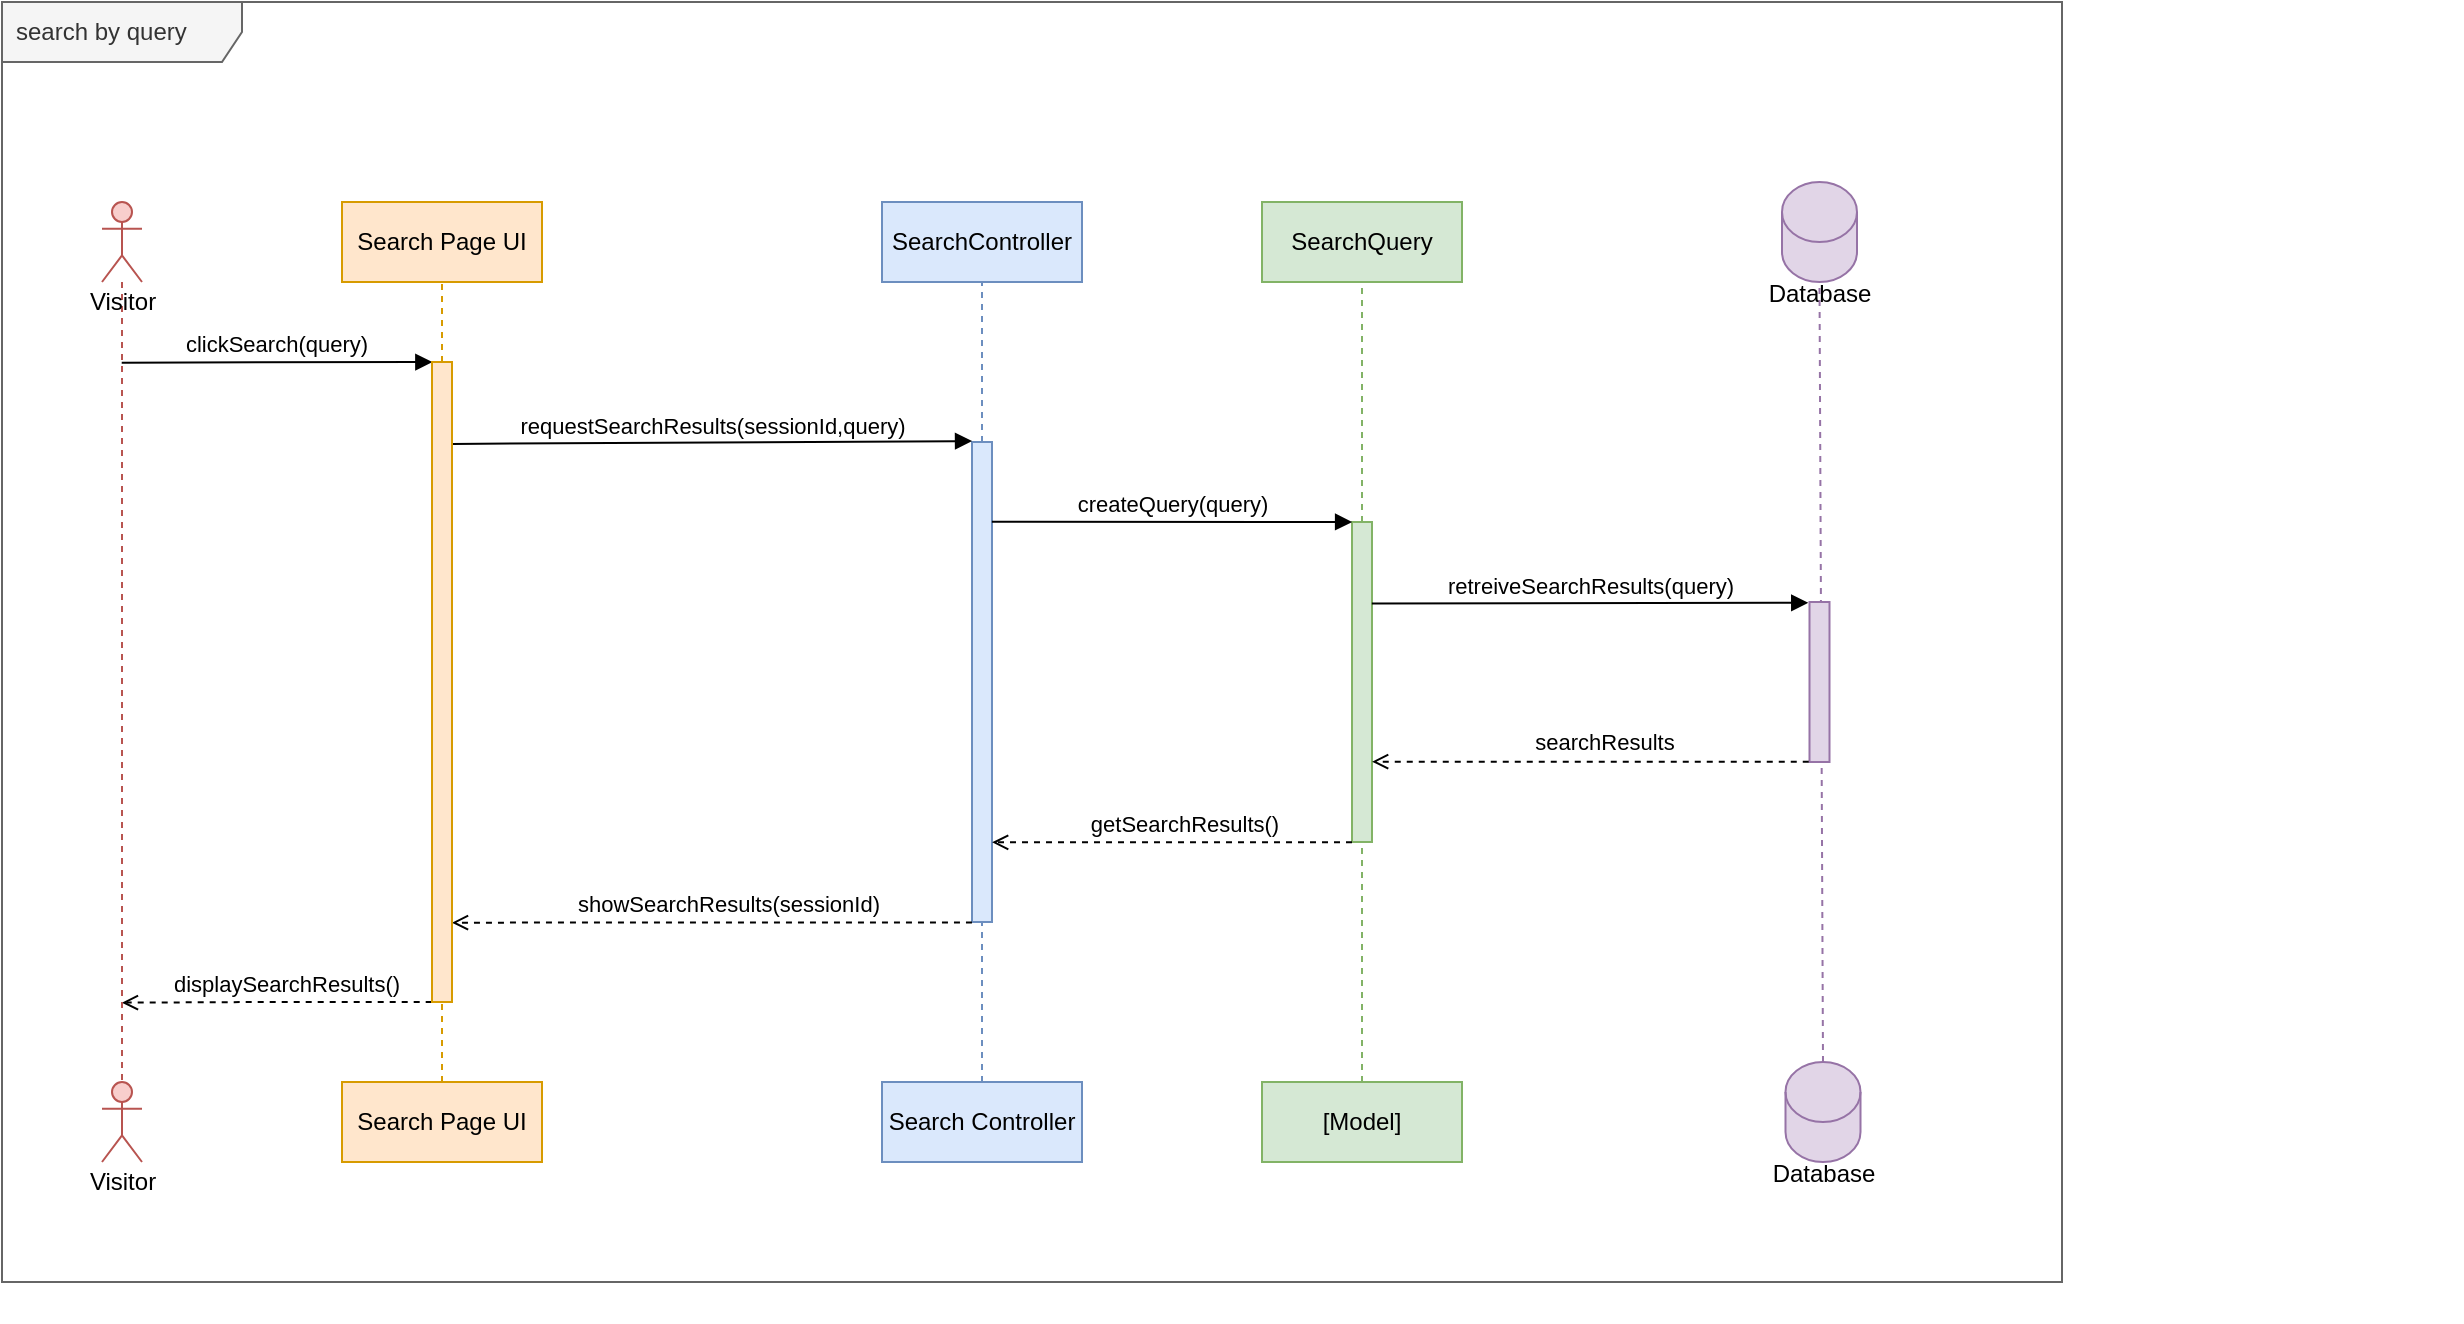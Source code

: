 <mxfile pages="7">
    <diagram id="9YUfMd6E4KthZk4kom6o" name="Basic">
        <mxGraphModel dx="1296" dy="1043" grid="1" gridSize="10" guides="1" tooltips="1" connect="1" arrows="1" fold="1" page="1" pageScale="1" pageWidth="850" pageHeight="1100" math="0" shadow="0">
            <root>
                <mxCell id="0"/>
                <mxCell id="1" parent="0"/>
                <mxCell id="Brh_mnJi5IMDe2LUyWTu-13" value="" style="group" parent="1" vertex="1" connectable="0">
                    <mxGeometry x="350" y="120" width="900" height="560" as="geometry"/>
                </mxCell>
                <mxCell id="Al805DOzdkPpneg158_Z-1" value="search by query" style="shape=umlFrame;whiteSpace=wrap;html=1;width=120;height=30;boundedLbl=1;verticalAlign=middle;align=left;spacingLeft=5;fillColor=#f5f5f5;fontColor=#333333;strokeColor=#666666;" parent="Brh_mnJi5IMDe2LUyWTu-13" vertex="1">
                    <mxGeometry x="-330" y="-100" width="1030" height="640" as="geometry"/>
                </mxCell>
                <mxCell id="Brh_mnJi5IMDe2LUyWTu-14" value="SearchController" style="rounded=0;whiteSpace=wrap;html=1;strokeColor=#6C8EBF;fillColor=#DAE8FC;" parent="Brh_mnJi5IMDe2LUyWTu-13" vertex="1">
                    <mxGeometry x="110" width="100" height="40" as="geometry"/>
                </mxCell>
                <mxCell id="Brh_mnJi5IMDe2LUyWTu-15" value="Search Controller" style="rounded=0;whiteSpace=wrap;html=1;strokeColor=#6C8EBF;fillColor=#DAE8FC;" parent="Brh_mnJi5IMDe2LUyWTu-13" vertex="1">
                    <mxGeometry x="110" y="440" width="100" height="40" as="geometry"/>
                </mxCell>
                <mxCell id="Brh_mnJi5IMDe2LUyWTu-16" value="" style="endArrow=none;html=1;rounded=0;entryX=0.5;entryY=1;entryDx=0;entryDy=0;exitX=0.5;exitY=0;exitDx=0;exitDy=0;strokeColor=#6C8EBF;dashed=1;" parent="Brh_mnJi5IMDe2LUyWTu-13" source="Brh_mnJi5IMDe2LUyWTu-18" target="Brh_mnJi5IMDe2LUyWTu-14" edge="1">
                    <mxGeometry width="50" height="50" relative="1" as="geometry">
                        <mxPoint x="40" y="500" as="sourcePoint"/>
                        <mxPoint x="90" y="450" as="targetPoint"/>
                    </mxGeometry>
                </mxCell>
                <mxCell id="Brh_mnJi5IMDe2LUyWTu-17" value="" style="endArrow=none;html=1;rounded=0;entryX=0.5;entryY=1;entryDx=0;entryDy=0;exitX=0.5;exitY=0;exitDx=0;exitDy=0;strokeColor=#6C8EBF;dashed=1;" parent="Brh_mnJi5IMDe2LUyWTu-13" source="Brh_mnJi5IMDe2LUyWTu-15" target="Brh_mnJi5IMDe2LUyWTu-18" edge="1">
                    <mxGeometry width="50" height="50" relative="1" as="geometry">
                        <mxPoint x="50" y="520" as="sourcePoint"/>
                        <mxPoint x="50" y="460" as="targetPoint"/>
                    </mxGeometry>
                </mxCell>
                <mxCell id="Brh_mnJi5IMDe2LUyWTu-18" value="&lt;span style=&quot;color: rgba(237, 237, 237, 0); font-family: monospace; font-size: 0px; text-align: start;&quot;&gt;%3CmxGraphModel%3E%3Croot%3E%3CmxCell%20id%3D%220%22%2F%3E%3CmxCell%20id%3D%221%22%20parent%3D%220%22%2F%3E%3CmxCell%20id%3D%222%22%20value%3D%22%5Bmessage%5D%22%20style%3D%22html%3D1%3BverticalAlign%3Dbottom%3BendArrow%3Dblock%3Brounded%3D0%3BexitX%3D0.983%3BexitY%3D0.126%3BexitDx%3D0%3BexitDy%3D0%3BexitPerimeter%3D0%3B%22%20edge%3D%221%22%20parent%3D%221%22%3E%3CmxGeometry%20x%3D%220.001%22%20relative%3D%221%22%20as%3D%22geometry%22%3E%3CmxPoint%20x%3D%22325%22%20y%3D%22240%22%20as%3D%22sourcePoint%22%2F%3E%3CmxPoint%20x%3D%22475%22%20y%3D%22240%22%20as%3D%22targetPoint%22%2F%3E%3CmxPoint%20as%3D%22offset%22%2F%3E%3C%2FmxGeometry%3E%3C%2FmxCell%3E%3C%2Froot%3E%3C%2FmxGraphModel%3E&lt;/span&gt;" style="html=1;points=[];perimeter=orthogonalPerimeter;fillColor=#DAE8FC;strokeColor=#6C8EBF;" parent="Brh_mnJi5IMDe2LUyWTu-13" vertex="1">
                    <mxGeometry x="155" y="120" width="10" height="240" as="geometry"/>
                </mxCell>
                <mxCell id="Brh_mnJi5IMDe2LUyWTu-19" value="" style="group" parent="Brh_mnJi5IMDe2LUyWTu-13" vertex="1" connectable="0">
                    <mxGeometry x="300" width="100" height="560" as="geometry"/>
                </mxCell>
                <mxCell id="Brh_mnJi5IMDe2LUyWTu-20" value="SearchQuery" style="rounded=0;whiteSpace=wrap;html=1;strokeColor=#82B366;fillColor=#D5E8D4;" parent="Brh_mnJi5IMDe2LUyWTu-19" vertex="1">
                    <mxGeometry width="100" height="40" as="geometry"/>
                </mxCell>
                <mxCell id="Brh_mnJi5IMDe2LUyWTu-21" value="[Model]" style="rounded=0;whiteSpace=wrap;html=1;strokeColor=#82B366;fillColor=#D5E8D4;" parent="Brh_mnJi5IMDe2LUyWTu-19" vertex="1">
                    <mxGeometry y="440" width="100" height="40" as="geometry"/>
                </mxCell>
                <mxCell id="Brh_mnJi5IMDe2LUyWTu-22" value="" style="endArrow=none;html=1;rounded=0;entryX=0.5;entryY=1;entryDx=0;entryDy=0;exitX=0.5;exitY=0;exitDx=0;exitDy=0;strokeColor=#82B366;dashed=1;" parent="Brh_mnJi5IMDe2LUyWTu-19" source="Brh_mnJi5IMDe2LUyWTu-24" target="Brh_mnJi5IMDe2LUyWTu-20" edge="1">
                    <mxGeometry width="50" height="50" relative="1" as="geometry">
                        <mxPoint x="40" y="500" as="sourcePoint"/>
                        <mxPoint x="90" y="450" as="targetPoint"/>
                    </mxGeometry>
                </mxCell>
                <mxCell id="Brh_mnJi5IMDe2LUyWTu-23" value="" style="endArrow=none;html=1;rounded=0;entryX=0.5;entryY=1;entryDx=0;entryDy=0;exitX=0.5;exitY=0;exitDx=0;exitDy=0;strokeColor=#82B366;dashed=1;" parent="Brh_mnJi5IMDe2LUyWTu-19" source="Brh_mnJi5IMDe2LUyWTu-21" target="Brh_mnJi5IMDe2LUyWTu-24" edge="1">
                    <mxGeometry width="50" height="50" relative="1" as="geometry">
                        <mxPoint x="50" y="520" as="sourcePoint"/>
                        <mxPoint x="50" y="460" as="targetPoint"/>
                    </mxGeometry>
                </mxCell>
                <mxCell id="Brh_mnJi5IMDe2LUyWTu-24" value="&lt;span style=&quot;color: rgba(237, 237, 237, 0); font-family: monospace; font-size: 0px; text-align: start;&quot;&gt;%3CmxGraphModel%3E%3Croot%3E%3CmxCell%20id%3D%220%22%2F%3E%3CmxCell%20id%3D%221%22%20parent%3D%220%22%2F%3E%3CmxCell%20id%3D%222%22%20value%3D%22%5Bmessage%5D%22%20style%3D%22html%3D1%3BverticalAlign%3Dbottom%3BendArrow%3Dblock%3Brounded%3D0%3BexitX%3D0.983%3BexitY%3D0.126%3BexitDx%3D0%3BexitDy%3D0%3BexitPerimeter%3D0%3B%22%20edge%3D%221%22%20parent%3D%221%22%3E%3CmxGeometry%20x%3D%220.001%22%20relative%3D%221%22%20as%3D%22geometry%22%3E%3CmxPoint%20x%3D%22325%22%20y%3D%22240%22%20as%3D%22sourcePoint%22%2F%3E%3CmxPoint%20x%3D%22475%22%20y%3D%22240%22%20as%3D%22targetPoint%22%2F%3E%3CmxPoint%20as%3D%22offset%22%2F%3E%3C%2FmxGeometry%3E%3C%2FmxCell%3E%3C%2Froot%3E%3C%2FmxGraphModel%3E&lt;/span&gt;" style="html=1;points=[];perimeter=orthogonalPerimeter;fillColor=#D5E8D4;strokeColor=#82B366;" parent="Brh_mnJi5IMDe2LUyWTu-19" vertex="1">
                    <mxGeometry x="45" y="160" width="10" height="160" as="geometry"/>
                </mxCell>
                <mxCell id="f-mqI0CYQHJbRvDZa1W0-10" value="createQuery(query)" style="html=1;verticalAlign=bottom;endArrow=block;rounded=0;exitX=0.994;exitY=0.166;exitDx=0;exitDy=0;exitPerimeter=0;entryX=0.006;entryY=0;entryDx=0;entryDy=0;entryPerimeter=0;" parent="Brh_mnJi5IMDe2LUyWTu-13" source="Brh_mnJi5IMDe2LUyWTu-18" target="Brh_mnJi5IMDe2LUyWTu-24" edge="1">
                    <mxGeometry x="0.001" relative="1" as="geometry">
                        <mxPoint x="54.87" y="159.6" as="sourcePoint"/>
                        <mxPoint x="205.09" y="160.16" as="targetPoint"/>
                        <mxPoint as="offset"/>
                    </mxGeometry>
                </mxCell>
                <mxCell id="hI0j3te1_Zp4ngGJVeRy-11" style="rounded=0;orthogonalLoop=1;jettySize=auto;html=1;endArrow=open;endFill=0;dashed=1;exitX=0;exitY=1.001;exitDx=0;exitDy=0;exitPerimeter=0;entryX=1.005;entryY=0.834;entryDx=0;entryDy=0;entryPerimeter=0;" parent="Brh_mnJi5IMDe2LUyWTu-13" source="Brh_mnJi5IMDe2LUyWTu-24" target="Brh_mnJi5IMDe2LUyWTu-18" edge="1">
                    <mxGeometry relative="1" as="geometry">
                        <mxPoint x="54.96" y="320.16" as="targetPoint"/>
                        <mxPoint x="204.96" y="320" as="sourcePoint"/>
                    </mxGeometry>
                </mxCell>
                <mxCell id="hI0j3te1_Zp4ngGJVeRy-12" value="getSearchResults()" style="edgeLabel;html=1;align=center;verticalAlign=bottom;resizable=0;points=[];" parent="hI0j3te1_Zp4ngGJVeRy-11" vertex="1" connectable="0">
                    <mxGeometry x="-0.06" y="-1" relative="1" as="geometry">
                        <mxPoint as="offset"/>
                    </mxGeometry>
                </mxCell>
                <mxCell id="Al805DOzdkPpneg158_Z-17" value="requestSearchResults(sessionId,query)" style="html=1;verticalAlign=bottom;endArrow=block;rounded=0;exitX=1.003;exitY=0.128;exitDx=0;exitDy=0;exitPerimeter=0;entryX=0.003;entryY=-0.002;entryDx=0;entryDy=0;entryPerimeter=0;" parent="1" source="Brh_mnJi5IMDe2LUyWTu-10" target="Brh_mnJi5IMDe2LUyWTu-18" edge="1">
                    <mxGeometry x="-0.001" y="-1" relative="1" as="geometry">
                        <mxPoint x="244.83" y="240.32" as="sourcePoint"/>
                        <mxPoint x="395" y="240.32" as="targetPoint"/>
                        <mxPoint as="offset"/>
                    </mxGeometry>
                </mxCell>
                <mxCell id="Al805DOzdkPpneg158_Z-23" style="edgeStyle=none;rounded=0;orthogonalLoop=1;jettySize=auto;html=1;endArrow=open;endFill=0;dashed=1;exitX=-0.015;exitY=1;exitDx=0;exitDy=0;exitPerimeter=0;entryX=0.495;entryY=1.001;entryDx=0;entryDy=0;entryPerimeter=0;" parent="1" source="Brh_mnJi5IMDe2LUyWTu-10" target="Brh_mnJi5IMDe2LUyWTu-5" edge="1">
                    <mxGeometry relative="1" as="geometry">
                        <Array as="points">
                            <mxPoint x="150" y="520"/>
                        </Array>
                        <mxPoint x="80" y="520" as="targetPoint"/>
                        <mxPoint x="235.11" y="519.36" as="sourcePoint"/>
                    </mxGeometry>
                </mxCell>
                <mxCell id="Al805DOzdkPpneg158_Z-30" value="displaySearchResults()" style="edgeLabel;html=1;align=center;verticalAlign=bottom;resizable=0;points=[];" parent="Al805DOzdkPpneg158_Z-23" vertex="1" connectable="0">
                    <mxGeometry x="-0.06" y="-1" relative="1" as="geometry">
                        <mxPoint as="offset"/>
                    </mxGeometry>
                </mxCell>
                <mxCell id="f-mqI0CYQHJbRvDZa1W0-16" value="" style="group;verticalAlign=top;spacingTop=36;" parent="1" vertex="1" connectable="0">
                    <mxGeometry x="910" y="110" width="39.25" height="500" as="geometry"/>
                </mxCell>
                <mxCell id="f-mqI0CYQHJbRvDZa1W0-7" value="Database" style="shape=cylinder3;whiteSpace=wrap;html=1;boundedLbl=1;backgroundOutline=1;size=15;strokeColor=#9673A6;fillColor=#E1D5E7;verticalAlign=middle;spacingTop=36;" parent="f-mqI0CYQHJbRvDZa1W0-16" vertex="1">
                    <mxGeometry width="37.5" height="50" as="geometry"/>
                </mxCell>
                <mxCell id="f-mqI0CYQHJbRvDZa1W0-15" value="Database" style="shape=cylinder3;whiteSpace=wrap;html=1;boundedLbl=1;backgroundOutline=1;size=15;strokeColor=#9673A6;fillColor=#E1D5E7;spacingTop=36;" parent="f-mqI0CYQHJbRvDZa1W0-16" vertex="1">
                    <mxGeometry x="1.75" y="440" width="37.5" height="50" as="geometry"/>
                </mxCell>
                <mxCell id="f-mqI0CYQHJbRvDZa1W0-14" value="" style="endArrow=none;html=1;rounded=0;entryX=0.5;entryY=1;entryDx=0;entryDy=0;entryPerimeter=0;exitX=0.5;exitY=0;exitDx=0;exitDy=0;exitPerimeter=0;dashed=1;strokeColor=#9673A6;" parent="f-mqI0CYQHJbRvDZa1W0-16" source="f-mqI0CYQHJbRvDZa1W0-15" target="f-mqI0CYQHJbRvDZa1W0-7" edge="1">
                    <mxGeometry width="50" height="50" relative="1" as="geometry">
                        <mxPoint x="-191.25" y="200" as="sourcePoint"/>
                        <mxPoint x="-141.25" y="150" as="targetPoint"/>
                    </mxGeometry>
                </mxCell>
                <mxCell id="Al805DOzdkPpneg158_Z-13" value="" style="html=1;points=[];perimeter=orthogonalPerimeter;fillColor=#e1d5e7;strokeColor=#9673a6;" parent="f-mqI0CYQHJbRvDZa1W0-16" vertex="1">
                    <mxGeometry x="13.75" y="210" width="10" height="80" as="geometry"/>
                </mxCell>
                <mxCell id="hI0j3te1_Zp4ngGJVeRy-8" value="retreiveSearchResults(query)" style="html=1;verticalAlign=bottom;endArrow=block;rounded=0;exitX=0.992;exitY=0.255;exitDx=0;exitDy=0;exitPerimeter=0;entryX=-0.062;entryY=0.005;entryDx=0;entryDy=0;entryPerimeter=0;" parent="1" source="Brh_mnJi5IMDe2LUyWTu-24" target="Al805DOzdkPpneg158_Z-13" edge="1">
                    <mxGeometry x="0.002" relative="1" as="geometry">
                        <mxPoint x="565.4" y="320.48" as="sourcePoint"/>
                        <mxPoint x="710" y="320" as="targetPoint"/>
                        <mxPoint as="offset"/>
                    </mxGeometry>
                </mxCell>
                <mxCell id="hI0j3te1_Zp4ngGJVeRy-9" style="rounded=0;orthogonalLoop=1;jettySize=auto;html=1;endArrow=open;endFill=0;dashed=1;exitX=-0.002;exitY=1.001;exitDx=0;exitDy=0;exitPerimeter=0;entryX=0.998;entryY=0.876;entryDx=0;entryDy=0;entryPerimeter=0;" parent="1" source="Brh_mnJi5IMDe2LUyWTu-18" target="Brh_mnJi5IMDe2LUyWTu-10" edge="1">
                    <mxGeometry relative="1" as="geometry">
                        <mxPoint x="245.06" y="480.32" as="targetPoint"/>
                        <mxPoint x="395.12" y="479.52" as="sourcePoint"/>
                    </mxGeometry>
                </mxCell>
                <mxCell id="hI0j3te1_Zp4ngGJVeRy-10" value="showSearchResults(sessionId)" style="edgeLabel;html=1;align=center;verticalAlign=bottom;resizable=0;points=[];" parent="hI0j3te1_Zp4ngGJVeRy-9" vertex="1" connectable="0">
                    <mxGeometry x="-0.06" y="-1" relative="1" as="geometry">
                        <mxPoint as="offset"/>
                    </mxGeometry>
                </mxCell>
                <mxCell id="hI0j3te1_Zp4ngGJVeRy-13" style="rounded=0;orthogonalLoop=1;jettySize=auto;html=1;endArrow=open;endFill=0;dashed=1;exitX=-0.037;exitY=0.998;exitDx=0;exitDy=0;exitPerimeter=0;entryX=1.004;entryY=0.749;entryDx=0;entryDy=0;entryPerimeter=0;" parent="1" source="Al805DOzdkPpneg158_Z-13" target="Brh_mnJi5IMDe2LUyWTu-24" edge="1">
                    <mxGeometry relative="1" as="geometry">
                        <mxPoint x="564.85" y="400" as="targetPoint"/>
                        <mxPoint x="715" y="400" as="sourcePoint"/>
                    </mxGeometry>
                </mxCell>
                <mxCell id="hI0j3te1_Zp4ngGJVeRy-14" value="searchResults" style="edgeLabel;html=1;align=center;verticalAlign=bottom;resizable=0;points=[];" parent="hI0j3te1_Zp4ngGJVeRy-13" vertex="1" connectable="0">
                    <mxGeometry x="-0.06" y="-1" relative="1" as="geometry">
                        <mxPoint as="offset"/>
                    </mxGeometry>
                </mxCell>
                <mxCell id="RKpe-7u0rJ-MWehzNpvw-4" value="" style="group" parent="1" vertex="1" connectable="0">
                    <mxGeometry x="70" y="110" width="20" height="480" as="geometry"/>
                </mxCell>
                <mxCell id="Brh_mnJi5IMDe2LUyWTu-6" value="" style="group" parent="RKpe-7u0rJ-MWehzNpvw-4" vertex="1" connectable="0">
                    <mxGeometry y="10" width="20" height="480" as="geometry"/>
                </mxCell>
                <mxCell id="RKpe-7u0rJ-MWehzNpvw-3" value="" style="endArrow=none;html=1;rounded=0;entryX=0.5;entryY=0;entryDx=0;entryDy=0;entryPerimeter=0;dashed=1;strokeColor=#B85450;" parent="Brh_mnJi5IMDe2LUyWTu-6" source="Al805DOzdkPpneg158_Z-26" target="RKpe-7u0rJ-MWehzNpvw-2" edge="1">
                    <mxGeometry width="50" height="50" relative="1" as="geometry">
                        <mxPoint x="100" y="270" as="sourcePoint"/>
                        <mxPoint x="150" y="220" as="targetPoint"/>
                    </mxGeometry>
                </mxCell>
                <mxCell id="RKpe-7u0rJ-MWehzNpvw-2" value="Visitor" style="shape=umlActor;verticalLabelPosition=middle;verticalAlign=top;html=1;outlineConnect=0;strokeColor=light-dark(#B85450,#D7817E);fillColor=light-dark(#F8CECC,#512D2B);labelPosition=center;align=center;spacingTop=36;" parent="Brh_mnJi5IMDe2LUyWTu-6" vertex="1">
                    <mxGeometry y="440" width="20" height="40" as="geometry"/>
                </mxCell>
                <mxCell id="Al805DOzdkPpneg158_Z-26" value="Visitor" style="shape=umlActor;verticalLabelPosition=middle;verticalAlign=top;html=1;outlineConnect=0;strokeColor=light-dark(#B85450,#D7817E);fillColor=light-dark(#F8CECC,#512D2B);labelPosition=center;align=center;spacingTop=36;" parent="Brh_mnJi5IMDe2LUyWTu-6" vertex="1">
                    <mxGeometry width="20" height="40" as="geometry"/>
                </mxCell>
                <mxCell id="Brh_mnJi5IMDe2LUyWTu-5" value="&lt;span style=&quot;color: rgba(0, 0, 0, 0); font-family: monospace; font-size: 0px; text-align: start;&quot;&gt;%3CmxGraphModel%3E%3Croot%3E%3CmxCell%20id%3D%220%22%2F%3E%3CmxCell%20id%3D%221%22%20parent%3D%220%22%2F%3E%3CmxCell%20id%3D%222%22%20value%3D%22%5Bmessage%5D%22%20style%3D%22html%3D1%3BverticalAlign%3Dbottom%3BendArrow%3Dblock%3Brounded%3D0%3BexitX%3D0.983%3BexitY%3D0.126%3BexitDx%3D0%3BexitDy%3D0%3BexitPerimeter%3D0%3B%22%20edge%3D%221%22%20parent%3D%221%22%3E%3CmxGeometry%20x%3D%220.001%22%20relative%3D%221%22%20as%3D%22geometry%22%3E%3CmxPoint%20x%3D%22325%22%20y%3D%22240%22%20as%3D%22sourcePoint%22%2F%3E%3CmxPoint%20x%3D%22475%22%20y%3D%22240%22%20as%3D%22targetPoint%22%2F%3E%3CmxPoint%20as%3D%22offset%22%2F%3E%3C%2FmxGeometry%3E%3C%2FmxCell%3E%3C%2Froot%3E%3C%2FmxGraphModel%3E&lt;/span&gt;" style="html=1;points=[];perimeter=orthogonalPerimeter;fillColor=#FFE6CC00;strokeColor=#D79B0000;" parent="Brh_mnJi5IMDe2LUyWTu-6" vertex="1">
                    <mxGeometry x="5" y="80" width="10" height="320" as="geometry"/>
                </mxCell>
                <mxCell id="Brh_mnJi5IMDe2LUyWTu-4" value="clickSearch(query)" style="html=1;verticalAlign=bottom;endArrow=block;rounded=0;entryX=0.018;entryY=0;entryDx=0;entryDy=0;entryPerimeter=0;exitX=0.486;exitY=0.001;exitDx=0;exitDy=0;exitPerimeter=0;" parent="1" source="Brh_mnJi5IMDe2LUyWTu-5" target="Brh_mnJi5IMDe2LUyWTu-10" edge="1">
                    <mxGeometry x="0.001" relative="1" as="geometry">
                        <mxPoint x="80" y="200" as="sourcePoint"/>
                        <mxPoint x="235.42" y="199.36" as="targetPoint"/>
                        <mxPoint as="offset"/>
                    </mxGeometry>
                </mxCell>
                <mxCell id="Brh_mnJi5IMDe2LUyWTu-12" value="" style="group" parent="1" vertex="1" connectable="0">
                    <mxGeometry x="190" y="120" width="100" height="560" as="geometry"/>
                </mxCell>
                <mxCell id="Brh_mnJi5IMDe2LUyWTu-7" value="Search Page UI" style="rounded=0;whiteSpace=wrap;html=1;strokeColor=#D79B00;fillColor=#FFE6CC;" parent="Brh_mnJi5IMDe2LUyWTu-12" vertex="1">
                    <mxGeometry width="100" height="40" as="geometry"/>
                </mxCell>
                <mxCell id="Brh_mnJi5IMDe2LUyWTu-8" value="Search Page UI" style="rounded=0;whiteSpace=wrap;html=1;strokeColor=#D79B00;fillColor=#FFE6CC;" parent="Brh_mnJi5IMDe2LUyWTu-12" vertex="1">
                    <mxGeometry y="440" width="100" height="40" as="geometry"/>
                </mxCell>
                <mxCell id="Brh_mnJi5IMDe2LUyWTu-9" value="" style="endArrow=none;html=1;rounded=0;entryX=0.5;entryY=1;entryDx=0;entryDy=0;exitX=0.5;exitY=0;exitDx=0;exitDy=0;strokeColor=#D79B00;dashed=1;" parent="Brh_mnJi5IMDe2LUyWTu-12" source="Brh_mnJi5IMDe2LUyWTu-10" target="Brh_mnJi5IMDe2LUyWTu-7" edge="1">
                    <mxGeometry width="50" height="50" relative="1" as="geometry">
                        <mxPoint x="40" y="500" as="sourcePoint"/>
                        <mxPoint x="90" y="450" as="targetPoint"/>
                    </mxGeometry>
                </mxCell>
                <mxCell id="Brh_mnJi5IMDe2LUyWTu-11" value="" style="endArrow=none;html=1;rounded=0;entryX=0.5;entryY=1;entryDx=0;entryDy=0;exitX=0.5;exitY=0;exitDx=0;exitDy=0;strokeColor=#D79B00;dashed=1;" parent="Brh_mnJi5IMDe2LUyWTu-12" source="Brh_mnJi5IMDe2LUyWTu-8" target="Brh_mnJi5IMDe2LUyWTu-10" edge="1">
                    <mxGeometry width="50" height="50" relative="1" as="geometry">
                        <mxPoint x="50" y="520" as="sourcePoint"/>
                        <mxPoint x="50" y="460" as="targetPoint"/>
                    </mxGeometry>
                </mxCell>
                <mxCell id="Brh_mnJi5IMDe2LUyWTu-10" value="&lt;span style=&quot;color: rgba(237, 237, 237, 0); font-family: monospace; font-size: 0px; text-align: start;&quot;&gt;%3CmxGraphModel%3E%3Croot%3E%3CmxCell%20id%3D%220%22%2F%3E%3CmxCell%20id%3D%221%22%20parent%3D%220%22%2F%3E%3CmxCell%20id%3D%222%22%20value%3D%22%5Bmessage%5D%22%20style%3D%22html%3D1%3BverticalAlign%3Dbottom%3BendArrow%3Dblock%3Brounded%3D0%3BexitX%3D0.983%3BexitY%3D0.126%3BexitDx%3D0%3BexitDy%3D0%3BexitPerimeter%3D0%3B%22%20edge%3D%221%22%20parent%3D%221%22%3E%3CmxGeometry%20x%3D%220.001%22%20relative%3D%221%22%20as%3D%22geometry%22%3E%3CmxPoint%20x%3D%22325%22%20y%3D%22240%22%20as%3D%22sourcePoint%22%2F%3E%3CmxPoint%20x%3D%22475%22%20y%3D%22240%22%20as%3D%22targetPoint%22%2F%3E%3CmxPoint%20as%3D%22offset%22%2F%3E%3C%2FmxGeometry%3E%3C%2FmxCell%3E%3C%2Froot%3E%3C%2FmxGraphModel%3E&lt;/span&gt;" style="html=1;points=[];perimeter=orthogonalPerimeter;fillColor=#ffe6cc;strokeColor=#d79b00;" parent="Brh_mnJi5IMDe2LUyWTu-12" vertex="1">
                    <mxGeometry x="45" y="80" width="10" height="320" as="geometry"/>
                </mxCell>
            </root>
        </mxGraphModel>
    </diagram>
    <diagram name="Self Loops" id="LiElEN3oWiDO9pWh5KYw">
        <mxGraphModel dx="579" dy="402" grid="1" gridSize="10" guides="1" tooltips="1" connect="1" arrows="1" fold="1" page="1" pageScale="1" pageWidth="850" pageHeight="1100" math="0" shadow="0">
            <root>
                <mxCell id="mJ60ytqAAx1X_pMdLTKa-0"/>
                <mxCell id="mJ60ytqAAx1X_pMdLTKa-1" parent="mJ60ytqAAx1X_pMdLTKa-0"/>
                <mxCell id="I6yM09CKQB9qnqhZAWwM-0" value="[use case name]" style="shape=umlFrame;whiteSpace=wrap;html=1;width=120;height=30;boundedLbl=1;verticalAlign=middle;align=left;spacingLeft=5;fillColor=#f5f5f5;fontColor=#333333;strokeColor=#666666;" parent="mJ60ytqAAx1X_pMdLTKa-1" vertex="1">
                    <mxGeometry x="40" y="40" width="760" height="680" as="geometry"/>
                </mxCell>
                <mxCell id="I6yM09CKQB9qnqhZAWwM-1" value="[message]" style="html=1;verticalAlign=bottom;endArrow=block;rounded=0;exitX=1;exitY=0.112;exitDx=0;exitDy=0;exitPerimeter=0;entryX=0.003;entryY=-0.002;entryDx=0;entryDy=0;entryPerimeter=0;" parent="mJ60ytqAAx1X_pMdLTKa-1" source="I6yM09CKQB9qnqhZAWwM-29" target="I6yM09CKQB9qnqhZAWwM-35" edge="1">
                    <mxGeometry x="0.004" relative="1" as="geometry">
                        <mxPoint x="244.83" y="280.32" as="sourcePoint"/>
                        <mxPoint x="395" y="280.32" as="targetPoint"/>
                        <mxPoint as="offset"/>
                    </mxGeometry>
                </mxCell>
                <mxCell id="I6yM09CKQB9qnqhZAWwM-2" style="edgeStyle=none;rounded=0;orthogonalLoop=1;jettySize=auto;html=1;endArrow=open;endFill=0;dashed=1;exitX=-0.015;exitY=1;exitDx=0;exitDy=0;exitPerimeter=0;entryX=0.495;entryY=1.001;entryDx=0;entryDy=0;entryPerimeter=0;" parent="mJ60ytqAAx1X_pMdLTKa-1" source="I6yM09CKQB9qnqhZAWwM-29" target="I6yM09CKQB9qnqhZAWwM-22" edge="1">
                    <mxGeometry relative="1" as="geometry">
                        <Array as="points">
                            <mxPoint x="150" y="560"/>
                        </Array>
                        <mxPoint x="80" y="560" as="targetPoint"/>
                        <mxPoint x="235.11" y="559.36" as="sourcePoint"/>
                    </mxGeometry>
                </mxCell>
                <mxCell id="I6yM09CKQB9qnqhZAWwM-3" value="[message]" style="edgeLabel;html=1;align=center;verticalAlign=bottom;resizable=0;points=[];" parent="I6yM09CKQB9qnqhZAWwM-2" vertex="1" connectable="0">
                    <mxGeometry x="-0.06" y="-1" relative="1" as="geometry">
                        <mxPoint as="offset"/>
                    </mxGeometry>
                </mxCell>
                <mxCell id="I6yM09CKQB9qnqhZAWwM-4" value="[message]" style="html=1;verticalAlign=bottom;endArrow=block;rounded=0;exitX=1;exitY=0.286;exitDx=0;exitDy=0;exitPerimeter=0;entryX=0.006;entryY=0;entryDx=0;entryDy=0;entryPerimeter=0;" parent="mJ60ytqAAx1X_pMdLTKa-1" source="I6yM09CKQB9qnqhZAWwM-35" target="I6yM09CKQB9qnqhZAWwM-41" edge="1">
                    <mxGeometry x="0.001" relative="1" as="geometry">
                        <mxPoint x="404.87" y="319.6" as="sourcePoint"/>
                        <mxPoint x="555.09" y="320.16" as="targetPoint"/>
                        <mxPoint as="offset"/>
                    </mxGeometry>
                </mxCell>
                <mxCell id="I6yM09CKQB9qnqhZAWwM-5" value="" style="group;verticalAlign=top;spacingTop=36;" parent="mJ60ytqAAx1X_pMdLTKa-1" vertex="1" connectable="0">
                    <mxGeometry x="700" y="150" width="39.25" height="500" as="geometry"/>
                </mxCell>
                <mxCell id="I6yM09CKQB9qnqhZAWwM-7" value="Database" style="shape=cylinder3;whiteSpace=wrap;html=1;boundedLbl=1;backgroundOutline=1;size=15;strokeColor=#9673A6;fillColor=#E1D5E7;spacingTop=36;" parent="I6yM09CKQB9qnqhZAWwM-5" vertex="1">
                    <mxGeometry x="1.75" y="440" width="37.5" height="50" as="geometry"/>
                </mxCell>
                <mxCell id="I6yM09CKQB9qnqhZAWwM-9" value="" style="html=1;points=[];perimeter=orthogonalPerimeter;fillColor=#e1d5e7;strokeColor=#9673a6;" parent="I6yM09CKQB9qnqhZAWwM-5" vertex="1">
                    <mxGeometry x="13.75" y="210" width="10" height="80" as="geometry"/>
                </mxCell>
                <mxCell id="I6yM09CKQB9qnqhZAWwM-10" value="[message]" style="html=1;verticalAlign=bottom;endArrow=block;rounded=0;exitX=0.992;exitY=0.255;exitDx=0;exitDy=0;exitPerimeter=0;entryX=-0.062;entryY=0.005;entryDx=0;entryDy=0;entryPerimeter=0;" parent="mJ60ytqAAx1X_pMdLTKa-1" source="I6yM09CKQB9qnqhZAWwM-41" target="I6yM09CKQB9qnqhZAWwM-9" edge="1">
                    <mxGeometry x="0.001" relative="1" as="geometry">
                        <mxPoint x="565.4" y="360.48" as="sourcePoint"/>
                        <mxPoint x="710" y="360" as="targetPoint"/>
                        <mxPoint as="offset"/>
                    </mxGeometry>
                </mxCell>
                <mxCell id="I6yM09CKQB9qnqhZAWwM-11" style="rounded=0;orthogonalLoop=1;jettySize=auto;html=1;endArrow=open;endFill=0;dashed=1;exitX=-0.002;exitY=1.001;exitDx=0;exitDy=0;exitPerimeter=0;entryX=1.001;entryY=0.889;entryDx=0;entryDy=0;entryPerimeter=0;" parent="mJ60ytqAAx1X_pMdLTKa-1" source="I6yM09CKQB9qnqhZAWwM-35" target="I6yM09CKQB9qnqhZAWwM-29" edge="1">
                    <mxGeometry relative="1" as="geometry">
                        <mxPoint x="245.06" y="520.32" as="targetPoint"/>
                        <mxPoint x="395.12" y="519.52" as="sourcePoint"/>
                    </mxGeometry>
                </mxCell>
                <mxCell id="I6yM09CKQB9qnqhZAWwM-12" value="[message]" style="edgeLabel;html=1;align=center;verticalAlign=bottom;resizable=0;points=[];" parent="I6yM09CKQB9qnqhZAWwM-11" vertex="1" connectable="0">
                    <mxGeometry x="-0.06" y="-1" relative="1" as="geometry">
                        <mxPoint as="offset"/>
                    </mxGeometry>
                </mxCell>
                <mxCell id="I6yM09CKQB9qnqhZAWwM-13" style="rounded=0;orthogonalLoop=1;jettySize=auto;html=1;endArrow=open;endFill=0;dashed=1;exitX=0;exitY=1.001;exitDx=0;exitDy=0;exitPerimeter=0;entryX=1;entryY=0.857;entryDx=0;entryDy=0;entryPerimeter=0;" parent="mJ60ytqAAx1X_pMdLTKa-1" source="I6yM09CKQB9qnqhZAWwM-41" target="I6yM09CKQB9qnqhZAWwM-35" edge="1">
                    <mxGeometry relative="1" as="geometry">
                        <mxPoint x="404.96" y="480.16" as="targetPoint"/>
                        <mxPoint x="554.96" y="480" as="sourcePoint"/>
                    </mxGeometry>
                </mxCell>
                <mxCell id="I6yM09CKQB9qnqhZAWwM-14" value="[message]" style="edgeLabel;html=1;align=center;verticalAlign=bottom;resizable=0;points=[];" parent="I6yM09CKQB9qnqhZAWwM-13" vertex="1" connectable="0">
                    <mxGeometry x="-0.06" y="-1" relative="1" as="geometry">
                        <mxPoint as="offset"/>
                    </mxGeometry>
                </mxCell>
                <mxCell id="I6yM09CKQB9qnqhZAWwM-15" style="rounded=0;orthogonalLoop=1;jettySize=auto;html=1;endArrow=open;endFill=0;dashed=1;exitX=-0.037;exitY=0.998;exitDx=0;exitDy=0;exitPerimeter=0;entryX=1.004;entryY=0.749;entryDx=0;entryDy=0;entryPerimeter=0;" parent="mJ60ytqAAx1X_pMdLTKa-1" source="I6yM09CKQB9qnqhZAWwM-9" target="I6yM09CKQB9qnqhZAWwM-41" edge="1">
                    <mxGeometry relative="1" as="geometry">
                        <mxPoint x="564.85" y="440" as="targetPoint"/>
                        <mxPoint x="715" y="440" as="sourcePoint"/>
                    </mxGeometry>
                </mxCell>
                <mxCell id="I6yM09CKQB9qnqhZAWwM-16" value="[message]" style="edgeLabel;html=1;align=center;verticalAlign=bottom;resizable=0;points=[];" parent="I6yM09CKQB9qnqhZAWwM-15" vertex="1" connectable="0">
                    <mxGeometry x="-0.06" y="-1" relative="1" as="geometry">
                        <mxPoint as="offset"/>
                    </mxGeometry>
                </mxCell>
                <mxCell id="I6yM09CKQB9qnqhZAWwM-17" value="" style="group" parent="mJ60ytqAAx1X_pMdLTKa-1" vertex="1" connectable="0">
                    <mxGeometry x="70" y="150" width="20" height="480" as="geometry"/>
                </mxCell>
                <mxCell id="I6yM09CKQB9qnqhZAWwM-18" value="" style="group" parent="I6yM09CKQB9qnqhZAWwM-17" vertex="1" connectable="0">
                    <mxGeometry y="10" width="20" height="480" as="geometry"/>
                </mxCell>
                <mxCell id="I6yM09CKQB9qnqhZAWwM-20" value="[Actor]" style="shape=umlActor;verticalLabelPosition=middle;verticalAlign=top;html=1;outlineConnect=0;strokeColor=light-dark(#B85450,#D7817E);fillColor=light-dark(#F8CECC,#512D2B);labelPosition=center;align=center;spacingTop=36;" parent="I6yM09CKQB9qnqhZAWwM-18" vertex="1">
                    <mxGeometry y="440" width="20" height="40" as="geometry"/>
                </mxCell>
                <mxCell id="I6yM09CKQB9qnqhZAWwM-22" value="&lt;span style=&quot;color: rgba(0, 0, 0, 0); font-family: monospace; font-size: 0px; text-align: start;&quot;&gt;%3CmxGraphModel%3E%3Croot%3E%3CmxCell%20id%3D%220%22%2F%3E%3CmxCell%20id%3D%221%22%20parent%3D%220%22%2F%3E%3CmxCell%20id%3D%222%22%20value%3D%22%5Bmessage%5D%22%20style%3D%22html%3D1%3BverticalAlign%3Dbottom%3BendArrow%3Dblock%3Brounded%3D0%3BexitX%3D0.983%3BexitY%3D0.126%3BexitDx%3D0%3BexitDy%3D0%3BexitPerimeter%3D0%3B%22%20edge%3D%221%22%20parent%3D%221%22%3E%3CmxGeometry%20x%3D%220.001%22%20relative%3D%221%22%20as%3D%22geometry%22%3E%3CmxPoint%20x%3D%22325%22%20y%3D%22240%22%20as%3D%22sourcePoint%22%2F%3E%3CmxPoint%20x%3D%22475%22%20y%3D%22240%22%20as%3D%22targetPoint%22%2F%3E%3CmxPoint%20as%3D%22offset%22%2F%3E%3C%2FmxGeometry%3E%3C%2FmxCell%3E%3C%2Froot%3E%3C%2FmxGraphModel%3E&lt;/span&gt;" style="html=1;points=[];perimeter=orthogonalPerimeter;fillColor=#FFE6CC00;strokeColor=#D79B0000;" parent="I6yM09CKQB9qnqhZAWwM-18" vertex="1">
                    <mxGeometry x="5" y="40" width="10" height="360" as="geometry"/>
                </mxCell>
                <mxCell id="I6yM09CKQB9qnqhZAWwM-23" value="[message]" style="html=1;verticalAlign=bottom;endArrow=block;rounded=0;entryX=0.018;entryY=0;entryDx=0;entryDy=0;entryPerimeter=0;exitX=0.488;exitY=0.002;exitDx=0;exitDy=0;exitPerimeter=0;" parent="mJ60ytqAAx1X_pMdLTKa-1" source="I6yM09CKQB9qnqhZAWwM-22" target="I6yM09CKQB9qnqhZAWwM-29" edge="1">
                    <mxGeometry x="0.001" relative="1" as="geometry">
                        <mxPoint x="80" y="240" as="sourcePoint"/>
                        <mxPoint x="235.42" y="239.36" as="targetPoint"/>
                        <mxPoint as="offset"/>
                    </mxGeometry>
                </mxCell>
                <mxCell id="I6yM09CKQB9qnqhZAWwM-24" value="" style="group" parent="mJ60ytqAAx1X_pMdLTKa-1" vertex="1" connectable="0">
                    <mxGeometry x="190" y="160" width="100" height="560" as="geometry"/>
                </mxCell>
                <mxCell id="I6yM09CKQB9qnqhZAWwM-26" value="[View]" style="rounded=0;whiteSpace=wrap;html=1;strokeColor=#D79B00;fillColor=#FFE6CC;" parent="I6yM09CKQB9qnqhZAWwM-24" vertex="1">
                    <mxGeometry y="440" width="100" height="40" as="geometry"/>
                </mxCell>
                <mxCell id="I6yM09CKQB9qnqhZAWwM-28" value="" style="endArrow=none;html=1;rounded=0;entryX=0.5;entryY=1;entryDx=0;entryDy=0;exitX=0.5;exitY=0;exitDx=0;exitDy=0;strokeColor=#D79B00;dashed=1;" parent="I6yM09CKQB9qnqhZAWwM-24" source="I6yM09CKQB9qnqhZAWwM-26" target="I6yM09CKQB9qnqhZAWwM-29" edge="1">
                    <mxGeometry width="50" height="50" relative="1" as="geometry">
                        <mxPoint x="50" y="520" as="sourcePoint"/>
                        <mxPoint x="50" y="460" as="targetPoint"/>
                    </mxGeometry>
                </mxCell>
                <mxCell id="I6yM09CKQB9qnqhZAWwM-29" value="&lt;span style=&quot;color: rgba(237, 237, 237, 0); font-family: monospace; font-size: 0px; text-align: start;&quot;&gt;%3CmxGraphModel%3E%3Croot%3E%3CmxCell%20id%3D%220%22%2F%3E%3CmxCell%20id%3D%221%22%20parent%3D%220%22%2F%3E%3CmxCell%20id%3D%222%22%20value%3D%22%5Bmessage%5D%22%20style%3D%22html%3D1%3BverticalAlign%3Dbottom%3BendArrow%3Dblock%3Brounded%3D0%3BexitX%3D0.983%3BexitY%3D0.126%3BexitDx%3D0%3BexitDy%3D0%3BexitPerimeter%3D0%3B%22%20edge%3D%221%22%20parent%3D%221%22%3E%3CmxGeometry%20x%3D%220.001%22%20relative%3D%221%22%20as%3D%22geometry%22%3E%3CmxPoint%20x%3D%22325%22%20y%3D%22240%22%20as%3D%22sourcePoint%22%2F%3E%3CmxPoint%20x%3D%22475%22%20y%3D%22240%22%20as%3D%22targetPoint%22%2F%3E%3CmxPoint%20as%3D%22offset%22%2F%3E%3C%2FmxGeometry%3E%3C%2FmxCell%3E%3C%2Froot%3E%3C%2FmxGraphModel%3E&lt;/span&gt;" style="html=1;points=[];perimeter=orthogonalPerimeter;fillColor=#ffe6cc;strokeColor=#d79b00;" parent="I6yM09CKQB9qnqhZAWwM-24" vertex="1">
                    <mxGeometry x="45" y="40" width="10" height="360" as="geometry"/>
                </mxCell>
                <mxCell id="I6yM09CKQB9qnqhZAWwM-30" value="" style="group" parent="mJ60ytqAAx1X_pMdLTKa-1" vertex="1" connectable="0">
                    <mxGeometry x="350" y="160" width="100" height="560" as="geometry"/>
                </mxCell>
                <mxCell id="I6yM09CKQB9qnqhZAWwM-32" value="[Controller]" style="rounded=0;whiteSpace=wrap;html=1;strokeColor=#6C8EBF;fillColor=#DAE8FC;" parent="I6yM09CKQB9qnqhZAWwM-30" vertex="1">
                    <mxGeometry y="440" width="100" height="40" as="geometry"/>
                </mxCell>
                <mxCell id="I6yM09CKQB9qnqhZAWwM-34" value="" style="endArrow=none;html=1;rounded=0;entryX=0.5;entryY=1;entryDx=0;entryDy=0;exitX=0.5;exitY=0;exitDx=0;exitDy=0;strokeColor=#6C8EBF;dashed=1;" parent="I6yM09CKQB9qnqhZAWwM-30" source="I6yM09CKQB9qnqhZAWwM-32" target="I6yM09CKQB9qnqhZAWwM-35" edge="1">
                    <mxGeometry width="50" height="50" relative="1" as="geometry">
                        <mxPoint x="50" y="520" as="sourcePoint"/>
                        <mxPoint x="50" y="460" as="targetPoint"/>
                    </mxGeometry>
                </mxCell>
                <mxCell id="I6yM09CKQB9qnqhZAWwM-35" value="&lt;span style=&quot;color: rgba(237, 237, 237, 0); font-family: monospace; font-size: 0px; text-align: start;&quot;&gt;%3CmxGraphModel%3E%3Croot%3E%3CmxCell%20id%3D%220%22%2F%3E%3CmxCell%20id%3D%221%22%20parent%3D%220%22%2F%3E%3CmxCell%20id%3D%222%22%20value%3D%22%5Bmessage%5D%22%20style%3D%22html%3D1%3BverticalAlign%3Dbottom%3BendArrow%3Dblock%3Brounded%3D0%3BexitX%3D0.983%3BexitY%3D0.126%3BexitDx%3D0%3BexitDy%3D0%3BexitPerimeter%3D0%3B%22%20edge%3D%221%22%20parent%3D%221%22%3E%3CmxGeometry%20x%3D%220.001%22%20relative%3D%221%22%20as%3D%22geometry%22%3E%3CmxPoint%20x%3D%22325%22%20y%3D%22240%22%20as%3D%22sourcePoint%22%2F%3E%3CmxPoint%20x%3D%22475%22%20y%3D%22240%22%20as%3D%22targetPoint%22%2F%3E%3CmxPoint%20as%3D%22offset%22%2F%3E%3C%2FmxGeometry%3E%3C%2FmxCell%3E%3C%2Froot%3E%3C%2FmxGraphModel%3E&lt;/span&gt;" style="html=1;points=[];perimeter=orthogonalPerimeter;fillColor=#DAE8FC;strokeColor=#6C8EBF;" parent="I6yM09CKQB9qnqhZAWwM-30" vertex="1">
                    <mxGeometry x="45" y="80" width="10" height="280" as="geometry"/>
                </mxCell>
                <mxCell id="2bXyMi_gw9HklYWOTqcA-0" value="" style="html=1;points=[];perimeter=orthogonalPerimeter;fillColor=#DAE8FC;strokeColor=#6C8EBF;" parent="I6yM09CKQB9qnqhZAWwM-30" vertex="1">
                    <mxGeometry x="50" y="108" width="10" height="40" as="geometry"/>
                </mxCell>
                <mxCell id="2bXyMi_gw9HklYWOTqcA-1" value="[self loops message]" style="edgeStyle=orthogonalEdgeStyle;html=1;align=left;spacingLeft=2;endArrow=block;rounded=0;entryX=1;entryY=0;" parent="I6yM09CKQB9qnqhZAWwM-30" target="2bXyMi_gw9HklYWOTqcA-0" edge="1">
                    <mxGeometry x="-0.009" relative="1" as="geometry">
                        <mxPoint x="55" y="98" as="sourcePoint"/>
                        <Array as="points">
                            <mxPoint x="80" y="98"/>
                            <mxPoint x="80" y="108"/>
                        </Array>
                        <mxPoint as="offset"/>
                    </mxGeometry>
                </mxCell>
                <mxCell id="I6yM09CKQB9qnqhZAWwM-36" value="" style="group" parent="mJ60ytqAAx1X_pMdLTKa-1" vertex="1" connectable="0">
                    <mxGeometry x="510" y="160" width="100" height="560" as="geometry"/>
                </mxCell>
                <mxCell id="I6yM09CKQB9qnqhZAWwM-38" value="[Model]" style="rounded=0;whiteSpace=wrap;html=1;strokeColor=#82B366;fillColor=#D5E8D4;" parent="I6yM09CKQB9qnqhZAWwM-36" vertex="1">
                    <mxGeometry y="440" width="100" height="40" as="geometry"/>
                </mxCell>
                <mxCell id="I6yM09CKQB9qnqhZAWwM-40" value="" style="endArrow=none;html=1;rounded=0;entryX=0.5;entryY=1;entryDx=0;entryDy=0;exitX=0.5;exitY=0;exitDx=0;exitDy=0;strokeColor=#82B366;dashed=1;" parent="I6yM09CKQB9qnqhZAWwM-36" source="I6yM09CKQB9qnqhZAWwM-38" target="I6yM09CKQB9qnqhZAWwM-41" edge="1">
                    <mxGeometry width="50" height="50" relative="1" as="geometry">
                        <mxPoint x="50" y="520" as="sourcePoint"/>
                        <mxPoint x="50" y="460" as="targetPoint"/>
                    </mxGeometry>
                </mxCell>
                <mxCell id="I6yM09CKQB9qnqhZAWwM-41" value="&lt;span style=&quot;color: rgba(237, 237, 237, 0); font-family: monospace; font-size: 0px; text-align: start;&quot;&gt;%3CmxGraphModel%3E%3Croot%3E%3CmxCell%20id%3D%220%22%2F%3E%3CmxCell%20id%3D%221%22%20parent%3D%220%22%2F%3E%3CmxCell%20id%3D%222%22%20value%3D%22%5Bmessage%5D%22%20style%3D%22html%3D1%3BverticalAlign%3Dbottom%3BendArrow%3Dblock%3Brounded%3D0%3BexitX%3D0.983%3BexitY%3D0.126%3BexitDx%3D0%3BexitDy%3D0%3BexitPerimeter%3D0%3B%22%20edge%3D%221%22%20parent%3D%221%22%3E%3CmxGeometry%20x%3D%220.001%22%20relative%3D%221%22%20as%3D%22geometry%22%3E%3CmxPoint%20x%3D%22325%22%20y%3D%22240%22%20as%3D%22sourcePoint%22%2F%3E%3CmxPoint%20x%3D%22475%22%20y%3D%22240%22%20as%3D%22targetPoint%22%2F%3E%3CmxPoint%20as%3D%22offset%22%2F%3E%3C%2FmxGeometry%3E%3C%2FmxCell%3E%3C%2Froot%3E%3C%2FmxGraphModel%3E&lt;/span&gt;" style="html=1;points=[];perimeter=orthogonalPerimeter;fillColor=#D5E8D4;strokeColor=#82B366;" parent="I6yM09CKQB9qnqhZAWwM-36" vertex="1">
                    <mxGeometry x="45" y="160" width="10" height="160" as="geometry"/>
                </mxCell>
                <mxCell id="I6yM09CKQB9qnqhZAWwM-21" value="[Actor]" style="shape=umlActor;verticalLabelPosition=middle;verticalAlign=top;html=1;outlineConnect=0;strokeColor=light-dark(#B85450,#D7817E);fillColor=light-dark(#F8CECC,#512D2B);labelPosition=center;align=center;spacingTop=36;" parent="mJ60ytqAAx1X_pMdLTKa-1" vertex="1">
                    <mxGeometry x="70" y="120" width="20" height="40" as="geometry"/>
                </mxCell>
                <mxCell id="I6yM09CKQB9qnqhZAWwM-19" value="" style="endArrow=none;html=1;rounded=0;entryX=0.5;entryY=0;entryDx=0;entryDy=0;entryPerimeter=0;dashed=1;strokeColor=#B85450;" parent="mJ60ytqAAx1X_pMdLTKa-1" source="I6yM09CKQB9qnqhZAWwM-21" target="I6yM09CKQB9qnqhZAWwM-20" edge="1">
                    <mxGeometry width="50" height="50" relative="1" as="geometry">
                        <mxPoint x="170" y="430" as="sourcePoint"/>
                        <mxPoint x="220" y="380" as="targetPoint"/>
                    </mxGeometry>
                </mxCell>
                <mxCell id="I6yM09CKQB9qnqhZAWwM-25" value="[View]" style="rounded=0;whiteSpace=wrap;html=1;strokeColor=#D79B00;fillColor=#FFE6CC;" parent="mJ60ytqAAx1X_pMdLTKa-1" vertex="1">
                    <mxGeometry x="190" y="120" width="100" height="40" as="geometry"/>
                </mxCell>
                <mxCell id="I6yM09CKQB9qnqhZAWwM-27" value="" style="endArrow=none;html=1;rounded=0;entryX=0.5;entryY=1;entryDx=0;entryDy=0;exitX=0.5;exitY=0;exitDx=0;exitDy=0;strokeColor=#D79B00;dashed=1;" parent="mJ60ytqAAx1X_pMdLTKa-1" source="I6yM09CKQB9qnqhZAWwM-29" target="I6yM09CKQB9qnqhZAWwM-25" edge="1">
                    <mxGeometry width="50" height="50" relative="1" as="geometry">
                        <mxPoint x="230" y="660" as="sourcePoint"/>
                        <mxPoint x="280" y="610" as="targetPoint"/>
                    </mxGeometry>
                </mxCell>
                <mxCell id="I6yM09CKQB9qnqhZAWwM-31" value="[Controller]" style="rounded=0;whiteSpace=wrap;html=1;strokeColor=#6C8EBF;fillColor=#DAE8FC;" parent="mJ60ytqAAx1X_pMdLTKa-1" vertex="1">
                    <mxGeometry x="350" y="120" width="100" height="40" as="geometry"/>
                </mxCell>
                <mxCell id="I6yM09CKQB9qnqhZAWwM-33" value="" style="endArrow=none;html=1;rounded=0;entryX=0.5;entryY=1;entryDx=0;entryDy=0;exitX=0.5;exitY=0;exitDx=0;exitDy=0;strokeColor=#6C8EBF;dashed=1;" parent="mJ60ytqAAx1X_pMdLTKa-1" source="I6yM09CKQB9qnqhZAWwM-35" target="I6yM09CKQB9qnqhZAWwM-31" edge="1">
                    <mxGeometry width="50" height="50" relative="1" as="geometry">
                        <mxPoint x="390" y="660" as="sourcePoint"/>
                        <mxPoint x="440" y="610" as="targetPoint"/>
                    </mxGeometry>
                </mxCell>
                <mxCell id="I6yM09CKQB9qnqhZAWwM-37" value="[Model]" style="rounded=0;whiteSpace=wrap;html=1;strokeColor=#82B366;fillColor=#D5E8D4;" parent="mJ60ytqAAx1X_pMdLTKa-1" vertex="1">
                    <mxGeometry x="510" y="120" width="100" height="40" as="geometry"/>
                </mxCell>
                <mxCell id="I6yM09CKQB9qnqhZAWwM-39" value="" style="endArrow=none;html=1;rounded=0;entryX=0.5;entryY=1;entryDx=0;entryDy=0;exitX=0.5;exitY=0;exitDx=0;exitDy=0;strokeColor=#82B366;dashed=1;" parent="mJ60ytqAAx1X_pMdLTKa-1" source="I6yM09CKQB9qnqhZAWwM-41" target="I6yM09CKQB9qnqhZAWwM-37" edge="1">
                    <mxGeometry width="50" height="50" relative="1" as="geometry">
                        <mxPoint x="550" y="660" as="sourcePoint"/>
                        <mxPoint x="600" y="610" as="targetPoint"/>
                    </mxGeometry>
                </mxCell>
                <mxCell id="I6yM09CKQB9qnqhZAWwM-6" value="Database" style="shape=cylinder3;whiteSpace=wrap;html=1;boundedLbl=1;backgroundOutline=1;size=15;strokeColor=#9673A6;fillColor=#E1D5E7;verticalAlign=middle;spacingTop=36;" parent="mJ60ytqAAx1X_pMdLTKa-1" vertex="1">
                    <mxGeometry x="700" y="110" width="37.5" height="50" as="geometry"/>
                </mxCell>
                <mxCell id="I6yM09CKQB9qnqhZAWwM-8" value="" style="endArrow=none;html=1;rounded=0;entryX=0.5;entryY=1;entryDx=0;entryDy=0;entryPerimeter=0;exitX=0.5;exitY=0;exitDx=0;exitDy=0;exitPerimeter=0;dashed=1;strokeColor=#9673A6;" parent="mJ60ytqAAx1X_pMdLTKa-1" source="I6yM09CKQB9qnqhZAWwM-7" target="I6yM09CKQB9qnqhZAWwM-6" edge="1">
                    <mxGeometry width="50" height="50" relative="1" as="geometry">
                        <mxPoint x="508.75" y="350" as="sourcePoint"/>
                        <mxPoint x="558.75" y="300" as="targetPoint"/>
                    </mxGeometry>
                </mxCell>
            </root>
        </mxGraphModel>
    </diagram>
    <diagram id="xSp2ibxARpuy158hYc2s" name="Full Loop">
        <mxGraphModel dx="579" dy="402" grid="1" gridSize="10" guides="1" tooltips="1" connect="1" arrows="1" fold="1" page="1" pageScale="1" pageWidth="850" pageHeight="1100" math="0" shadow="0">
            <root>
                <mxCell id="0"/>
                <mxCell id="1" parent="0"/>
                <mxCell id="3RHOjwI_AuNJJFDP4YmF-1" value="[use case name]" style="shape=umlFrame;whiteSpace=wrap;html=1;width=120;height=30;boundedLbl=1;verticalAlign=middle;align=left;spacingLeft=5;fillColor=#f5f5f5;fontColor=#333333;strokeColor=#666666;" parent="1" vertex="1">
                    <mxGeometry x="40" y="40" width="760" height="640" as="geometry"/>
                </mxCell>
                <mxCell id="3RHOjwI_AuNJJFDP4YmF-2" value="[message]" style="html=1;verticalAlign=bottom;endArrow=block;rounded=0;exitX=1.003;exitY=0.128;exitDx=0;exitDy=0;exitPerimeter=0;entryX=0.003;entryY=-0.002;entryDx=0;entryDy=0;entryPerimeter=0;" parent="1" source="3RHOjwI_AuNJJFDP4YmF-30" target="3RHOjwI_AuNJJFDP4YmF-36" edge="1">
                    <mxGeometry x="0.001" relative="1" as="geometry">
                        <mxPoint x="244.83" y="240.32" as="sourcePoint"/>
                        <mxPoint x="395" y="240.32" as="targetPoint"/>
                        <mxPoint as="offset"/>
                    </mxGeometry>
                </mxCell>
                <mxCell id="3RHOjwI_AuNJJFDP4YmF-3" style="edgeStyle=none;rounded=0;orthogonalLoop=1;jettySize=auto;html=1;endArrow=open;endFill=0;dashed=1;exitX=-0.015;exitY=1;exitDx=0;exitDy=0;exitPerimeter=0;entryX=0.495;entryY=1.001;entryDx=0;entryDy=0;entryPerimeter=0;" parent="1" source="3RHOjwI_AuNJJFDP4YmF-30" target="3RHOjwI_AuNJJFDP4YmF-23" edge="1">
                    <mxGeometry relative="1" as="geometry">
                        <Array as="points">
                            <mxPoint x="150" y="520"/>
                        </Array>
                        <mxPoint x="80" y="520" as="targetPoint"/>
                        <mxPoint x="235.11" y="519.36" as="sourcePoint"/>
                    </mxGeometry>
                </mxCell>
                <mxCell id="3RHOjwI_AuNJJFDP4YmF-4" value="[message]" style="edgeLabel;html=1;align=center;verticalAlign=bottom;resizable=0;points=[];" parent="3RHOjwI_AuNJJFDP4YmF-3" vertex="1" connectable="0">
                    <mxGeometry x="-0.06" y="-1" relative="1" as="geometry">
                        <mxPoint as="offset"/>
                    </mxGeometry>
                </mxCell>
                <mxCell id="3RHOjwI_AuNJJFDP4YmF-5" value="[message]" style="html=1;verticalAlign=bottom;endArrow=block;rounded=0;exitX=0.994;exitY=0.166;exitDx=0;exitDy=0;exitPerimeter=0;entryX=0.006;entryY=0;entryDx=0;entryDy=0;entryPerimeter=0;" parent="1" source="3RHOjwI_AuNJJFDP4YmF-36" target="3RHOjwI_AuNJJFDP4YmF-42" edge="1">
                    <mxGeometry x="0.001" relative="1" as="geometry">
                        <mxPoint x="404.87" y="279.6" as="sourcePoint"/>
                        <mxPoint x="555.09" y="280.16" as="targetPoint"/>
                        <mxPoint as="offset"/>
                    </mxGeometry>
                </mxCell>
                <mxCell id="3RHOjwI_AuNJJFDP4YmF-6" value="" style="group;verticalAlign=top;spacingTop=36;" parent="1" vertex="1" connectable="0">
                    <mxGeometry x="700" y="110" width="39.25" height="500" as="geometry"/>
                </mxCell>
                <mxCell id="3RHOjwI_AuNJJFDP4YmF-7" value="Database" style="shape=cylinder3;whiteSpace=wrap;html=1;boundedLbl=1;backgroundOutline=1;size=15;strokeColor=#9673A6;fillColor=#E1D5E7;verticalAlign=middle;spacingTop=36;" parent="3RHOjwI_AuNJJFDP4YmF-6" vertex="1">
                    <mxGeometry width="37.5" height="50" as="geometry"/>
                </mxCell>
                <mxCell id="3RHOjwI_AuNJJFDP4YmF-8" value="Database" style="shape=cylinder3;whiteSpace=wrap;html=1;boundedLbl=1;backgroundOutline=1;size=15;strokeColor=#9673A6;fillColor=#E1D5E7;spacingTop=36;" parent="3RHOjwI_AuNJJFDP4YmF-6" vertex="1">
                    <mxGeometry x="1.75" y="440" width="37.5" height="50" as="geometry"/>
                </mxCell>
                <mxCell id="3RHOjwI_AuNJJFDP4YmF-9" value="" style="endArrow=none;html=1;rounded=0;entryX=0.5;entryY=1;entryDx=0;entryDy=0;entryPerimeter=0;exitX=0.5;exitY=0;exitDx=0;exitDy=0;exitPerimeter=0;dashed=1;strokeColor=#9673A6;" parent="3RHOjwI_AuNJJFDP4YmF-6" source="3RHOjwI_AuNJJFDP4YmF-8" target="3RHOjwI_AuNJJFDP4YmF-7" edge="1">
                    <mxGeometry width="50" height="50" relative="1" as="geometry">
                        <mxPoint x="-191.25" y="200" as="sourcePoint"/>
                        <mxPoint x="-141.25" y="150" as="targetPoint"/>
                    </mxGeometry>
                </mxCell>
                <mxCell id="3RHOjwI_AuNJJFDP4YmF-10" value="" style="html=1;points=[];perimeter=orthogonalPerimeter;fillColor=#e1d5e7;strokeColor=#9673a6;" parent="3RHOjwI_AuNJJFDP4YmF-6" vertex="1">
                    <mxGeometry x="13.75" y="210" width="10" height="80" as="geometry"/>
                </mxCell>
                <mxCell id="3RHOjwI_AuNJJFDP4YmF-11" value="[message]" style="html=1;verticalAlign=bottom;endArrow=block;rounded=0;exitX=0.992;exitY=0.255;exitDx=0;exitDy=0;exitPerimeter=0;entryX=-0.062;entryY=0.005;entryDx=0;entryDy=0;entryPerimeter=0;" parent="1" source="3RHOjwI_AuNJJFDP4YmF-42" target="3RHOjwI_AuNJJFDP4YmF-10" edge="1">
                    <mxGeometry x="0.001" relative="1" as="geometry">
                        <mxPoint x="565.4" y="320.48" as="sourcePoint"/>
                        <mxPoint x="710" y="320" as="targetPoint"/>
                        <mxPoint as="offset"/>
                    </mxGeometry>
                </mxCell>
                <mxCell id="3RHOjwI_AuNJJFDP4YmF-12" style="rounded=0;orthogonalLoop=1;jettySize=auto;html=1;endArrow=open;endFill=0;dashed=1;exitX=-0.002;exitY=1.001;exitDx=0;exitDy=0;exitPerimeter=0;entryX=0.998;entryY=0.876;entryDx=0;entryDy=0;entryPerimeter=0;" parent="1" source="3RHOjwI_AuNJJFDP4YmF-36" target="3RHOjwI_AuNJJFDP4YmF-30" edge="1">
                    <mxGeometry relative="1" as="geometry">
                        <mxPoint x="245.06" y="480.32" as="targetPoint"/>
                        <mxPoint x="395.12" y="479.52" as="sourcePoint"/>
                    </mxGeometry>
                </mxCell>
                <mxCell id="3RHOjwI_AuNJJFDP4YmF-13" value="[message]" style="edgeLabel;html=1;align=center;verticalAlign=bottom;resizable=0;points=[];" parent="3RHOjwI_AuNJJFDP4YmF-12" vertex="1" connectable="0">
                    <mxGeometry x="-0.06" y="-1" relative="1" as="geometry">
                        <mxPoint as="offset"/>
                    </mxGeometry>
                </mxCell>
                <mxCell id="3RHOjwI_AuNJJFDP4YmF-14" style="rounded=0;orthogonalLoop=1;jettySize=auto;html=1;endArrow=open;endFill=0;dashed=1;exitX=0;exitY=1.001;exitDx=0;exitDy=0;exitPerimeter=0;entryX=1.005;entryY=0.834;entryDx=0;entryDy=0;entryPerimeter=0;" parent="1" source="3RHOjwI_AuNJJFDP4YmF-42" target="3RHOjwI_AuNJJFDP4YmF-36" edge="1">
                    <mxGeometry relative="1" as="geometry">
                        <mxPoint x="404.96" y="440.16" as="targetPoint"/>
                        <mxPoint x="554.96" y="440" as="sourcePoint"/>
                    </mxGeometry>
                </mxCell>
                <mxCell id="3RHOjwI_AuNJJFDP4YmF-15" value="[message]" style="edgeLabel;html=1;align=center;verticalAlign=bottom;resizable=0;points=[];" parent="3RHOjwI_AuNJJFDP4YmF-14" vertex="1" connectable="0">
                    <mxGeometry x="-0.06" y="-1" relative="1" as="geometry">
                        <mxPoint as="offset"/>
                    </mxGeometry>
                </mxCell>
                <mxCell id="3RHOjwI_AuNJJFDP4YmF-16" style="rounded=0;orthogonalLoop=1;jettySize=auto;html=1;endArrow=open;endFill=0;dashed=1;exitX=-0.037;exitY=0.998;exitDx=0;exitDy=0;exitPerimeter=0;entryX=1.004;entryY=0.749;entryDx=0;entryDy=0;entryPerimeter=0;" parent="1" source="3RHOjwI_AuNJJFDP4YmF-10" target="3RHOjwI_AuNJJFDP4YmF-42" edge="1">
                    <mxGeometry relative="1" as="geometry">
                        <mxPoint x="564.85" y="400" as="targetPoint"/>
                        <mxPoint x="715" y="400" as="sourcePoint"/>
                    </mxGeometry>
                </mxCell>
                <mxCell id="3RHOjwI_AuNJJFDP4YmF-17" value="[message]" style="edgeLabel;html=1;align=center;verticalAlign=bottom;resizable=0;points=[];" parent="3RHOjwI_AuNJJFDP4YmF-16" vertex="1" connectable="0">
                    <mxGeometry x="-0.06" y="-1" relative="1" as="geometry">
                        <mxPoint as="offset"/>
                    </mxGeometry>
                </mxCell>
                <mxCell id="3RHOjwI_AuNJJFDP4YmF-18" value="" style="group" parent="1" vertex="1" connectable="0">
                    <mxGeometry x="70" y="110" width="20" height="480" as="geometry"/>
                </mxCell>
                <mxCell id="3RHOjwI_AuNJJFDP4YmF-19" value="" style="group" parent="3RHOjwI_AuNJJFDP4YmF-18" vertex="1" connectable="0">
                    <mxGeometry y="10" width="20" height="480" as="geometry"/>
                </mxCell>
                <mxCell id="3RHOjwI_AuNJJFDP4YmF-20" value="" style="endArrow=none;html=1;rounded=0;entryX=0.5;entryY=0;entryDx=0;entryDy=0;entryPerimeter=0;dashed=1;strokeColor=#B85450;" parent="3RHOjwI_AuNJJFDP4YmF-19" source="3RHOjwI_AuNJJFDP4YmF-22" target="3RHOjwI_AuNJJFDP4YmF-21" edge="1">
                    <mxGeometry width="50" height="50" relative="1" as="geometry">
                        <mxPoint x="100" y="270" as="sourcePoint"/>
                        <mxPoint x="150" y="220" as="targetPoint"/>
                    </mxGeometry>
                </mxCell>
                <mxCell id="3RHOjwI_AuNJJFDP4YmF-21" value="[Actor]" style="shape=umlActor;verticalLabelPosition=middle;verticalAlign=top;html=1;outlineConnect=0;strokeColor=light-dark(#B85450,#D7817E);fillColor=light-dark(#F8CECC,#512D2B);labelPosition=center;align=center;spacingTop=36;" parent="3RHOjwI_AuNJJFDP4YmF-19" vertex="1">
                    <mxGeometry y="440" width="20" height="40" as="geometry"/>
                </mxCell>
                <mxCell id="3RHOjwI_AuNJJFDP4YmF-22" value="[Actor]" style="shape=umlActor;verticalLabelPosition=middle;verticalAlign=top;html=1;outlineConnect=0;strokeColor=light-dark(#B85450,#D7817E);fillColor=light-dark(#F8CECC,#512D2B);labelPosition=center;align=center;spacingTop=36;" parent="3RHOjwI_AuNJJFDP4YmF-19" vertex="1">
                    <mxGeometry width="20" height="40" as="geometry"/>
                </mxCell>
                <mxCell id="3RHOjwI_AuNJJFDP4YmF-23" value="&lt;span style=&quot;color: rgba(0, 0, 0, 0); font-family: monospace; font-size: 0px; text-align: start;&quot;&gt;%3CmxGraphModel%3E%3Croot%3E%3CmxCell%20id%3D%220%22%2F%3E%3CmxCell%20id%3D%221%22%20parent%3D%220%22%2F%3E%3CmxCell%20id%3D%222%22%20value%3D%22%5Bmessage%5D%22%20style%3D%22html%3D1%3BverticalAlign%3Dbottom%3BendArrow%3Dblock%3Brounded%3D0%3BexitX%3D0.983%3BexitY%3D0.126%3BexitDx%3D0%3BexitDy%3D0%3BexitPerimeter%3D0%3B%22%20edge%3D%221%22%20parent%3D%221%22%3E%3CmxGeometry%20x%3D%220.001%22%20relative%3D%221%22%20as%3D%22geometry%22%3E%3CmxPoint%20x%3D%22325%22%20y%3D%22240%22%20as%3D%22sourcePoint%22%2F%3E%3CmxPoint%20x%3D%22475%22%20y%3D%22240%22%20as%3D%22targetPoint%22%2F%3E%3CmxPoint%20as%3D%22offset%22%2F%3E%3C%2FmxGeometry%3E%3C%2FmxCell%3E%3C%2Froot%3E%3C%2FmxGraphModel%3E&lt;/span&gt;" style="html=1;points=[];perimeter=orthogonalPerimeter;fillColor=#FFE6CC00;strokeColor=#D79B0000;" parent="3RHOjwI_AuNJJFDP4YmF-19" vertex="1">
                    <mxGeometry x="5" y="80" width="10" height="320" as="geometry"/>
                </mxCell>
                <mxCell id="3RHOjwI_AuNJJFDP4YmF-24" value="[message]" style="html=1;verticalAlign=bottom;endArrow=block;rounded=0;entryX=0.018;entryY=0;entryDx=0;entryDy=0;entryPerimeter=0;exitX=0.486;exitY=0.001;exitDx=0;exitDy=0;exitPerimeter=0;" parent="1" source="3RHOjwI_AuNJJFDP4YmF-23" target="3RHOjwI_AuNJJFDP4YmF-30" edge="1">
                    <mxGeometry x="0.001" relative="1" as="geometry">
                        <mxPoint x="80" y="200" as="sourcePoint"/>
                        <mxPoint x="235.42" y="199.36" as="targetPoint"/>
                        <mxPoint as="offset"/>
                    </mxGeometry>
                </mxCell>
                <mxCell id="3RHOjwI_AuNJJFDP4YmF-25" value="" style="group" parent="1" vertex="1" connectable="0">
                    <mxGeometry x="190" y="120" width="100" height="560" as="geometry"/>
                </mxCell>
                <mxCell id="3RHOjwI_AuNJJFDP4YmF-26" value="[View]" style="rounded=0;whiteSpace=wrap;html=1;strokeColor=#D79B00;fillColor=#FFE6CC;" parent="3RHOjwI_AuNJJFDP4YmF-25" vertex="1">
                    <mxGeometry width="100" height="40" as="geometry"/>
                </mxCell>
                <mxCell id="3RHOjwI_AuNJJFDP4YmF-27" value="[View]" style="rounded=0;whiteSpace=wrap;html=1;strokeColor=#D79B00;fillColor=#FFE6CC;" parent="3RHOjwI_AuNJJFDP4YmF-25" vertex="1">
                    <mxGeometry y="440" width="100" height="40" as="geometry"/>
                </mxCell>
                <mxCell id="3RHOjwI_AuNJJFDP4YmF-28" value="" style="endArrow=none;html=1;rounded=0;entryX=0.5;entryY=1;entryDx=0;entryDy=0;exitX=0.5;exitY=0;exitDx=0;exitDy=0;strokeColor=#D79B00;dashed=1;" parent="3RHOjwI_AuNJJFDP4YmF-25" source="3RHOjwI_AuNJJFDP4YmF-30" target="3RHOjwI_AuNJJFDP4YmF-26" edge="1">
                    <mxGeometry width="50" height="50" relative="1" as="geometry">
                        <mxPoint x="40" y="500" as="sourcePoint"/>
                        <mxPoint x="90" y="450" as="targetPoint"/>
                    </mxGeometry>
                </mxCell>
                <mxCell id="3RHOjwI_AuNJJFDP4YmF-29" value="" style="endArrow=none;html=1;rounded=0;entryX=0.5;entryY=1;entryDx=0;entryDy=0;exitX=0.5;exitY=0;exitDx=0;exitDy=0;strokeColor=#D79B00;dashed=1;" parent="3RHOjwI_AuNJJFDP4YmF-25" source="3RHOjwI_AuNJJFDP4YmF-27" target="3RHOjwI_AuNJJFDP4YmF-30" edge="1">
                    <mxGeometry width="50" height="50" relative="1" as="geometry">
                        <mxPoint x="50" y="520" as="sourcePoint"/>
                        <mxPoint x="50" y="460" as="targetPoint"/>
                    </mxGeometry>
                </mxCell>
                <mxCell id="3RHOjwI_AuNJJFDP4YmF-30" value="&lt;span style=&quot;color: rgba(237, 237, 237, 0); font-family: monospace; font-size: 0px; text-align: start;&quot;&gt;%3CmxGraphModel%3E%3Croot%3E%3CmxCell%20id%3D%220%22%2F%3E%3CmxCell%20id%3D%221%22%20parent%3D%220%22%2F%3E%3CmxCell%20id%3D%222%22%20value%3D%22%5Bmessage%5D%22%20style%3D%22html%3D1%3BverticalAlign%3Dbottom%3BendArrow%3Dblock%3Brounded%3D0%3BexitX%3D0.983%3BexitY%3D0.126%3BexitDx%3D0%3BexitDy%3D0%3BexitPerimeter%3D0%3B%22%20edge%3D%221%22%20parent%3D%221%22%3E%3CmxGeometry%20x%3D%220.001%22%20relative%3D%221%22%20as%3D%22geometry%22%3E%3CmxPoint%20x%3D%22325%22%20y%3D%22240%22%20as%3D%22sourcePoint%22%2F%3E%3CmxPoint%20x%3D%22475%22%20y%3D%22240%22%20as%3D%22targetPoint%22%2F%3E%3CmxPoint%20as%3D%22offset%22%2F%3E%3C%2FmxGeometry%3E%3C%2FmxCell%3E%3C%2Froot%3E%3C%2FmxGraphModel%3E&lt;/span&gt;" style="html=1;points=[];perimeter=orthogonalPerimeter;fillColor=#ffe6cc;strokeColor=#d79b00;" parent="3RHOjwI_AuNJJFDP4YmF-25" vertex="1">
                    <mxGeometry x="45" y="80" width="10" height="320" as="geometry"/>
                </mxCell>
                <mxCell id="3RHOjwI_AuNJJFDP4YmF-31" value="" style="group" parent="1" vertex="1" connectable="0">
                    <mxGeometry x="350" y="120" width="100" height="560" as="geometry"/>
                </mxCell>
                <mxCell id="3RHOjwI_AuNJJFDP4YmF-32" value="[Controller]" style="rounded=0;whiteSpace=wrap;html=1;strokeColor=#6C8EBF;fillColor=#DAE8FC;" parent="3RHOjwI_AuNJJFDP4YmF-31" vertex="1">
                    <mxGeometry width="100" height="40" as="geometry"/>
                </mxCell>
                <mxCell id="3RHOjwI_AuNJJFDP4YmF-33" value="[Controller]" style="rounded=0;whiteSpace=wrap;html=1;strokeColor=#6C8EBF;fillColor=#DAE8FC;" parent="3RHOjwI_AuNJJFDP4YmF-31" vertex="1">
                    <mxGeometry y="440" width="100" height="40" as="geometry"/>
                </mxCell>
                <mxCell id="3RHOjwI_AuNJJFDP4YmF-34" value="" style="endArrow=none;html=1;rounded=0;entryX=0.5;entryY=1;entryDx=0;entryDy=0;exitX=0.5;exitY=0;exitDx=0;exitDy=0;strokeColor=#6C8EBF;dashed=1;" parent="3RHOjwI_AuNJJFDP4YmF-31" source="3RHOjwI_AuNJJFDP4YmF-36" target="3RHOjwI_AuNJJFDP4YmF-32" edge="1">
                    <mxGeometry width="50" height="50" relative="1" as="geometry">
                        <mxPoint x="40" y="500" as="sourcePoint"/>
                        <mxPoint x="90" y="450" as="targetPoint"/>
                    </mxGeometry>
                </mxCell>
                <mxCell id="3RHOjwI_AuNJJFDP4YmF-35" value="" style="endArrow=none;html=1;rounded=0;entryX=0.5;entryY=1;entryDx=0;entryDy=0;exitX=0.5;exitY=0;exitDx=0;exitDy=0;strokeColor=#6C8EBF;dashed=1;" parent="3RHOjwI_AuNJJFDP4YmF-31" source="3RHOjwI_AuNJJFDP4YmF-33" target="3RHOjwI_AuNJJFDP4YmF-36" edge="1">
                    <mxGeometry width="50" height="50" relative="1" as="geometry">
                        <mxPoint x="50" y="520" as="sourcePoint"/>
                        <mxPoint x="50" y="460" as="targetPoint"/>
                    </mxGeometry>
                </mxCell>
                <mxCell id="3RHOjwI_AuNJJFDP4YmF-36" value="&lt;span style=&quot;color: rgba(237, 237, 237, 0); font-family: monospace; font-size: 0px; text-align: start;&quot;&gt;%3CmxGraphModel%3E%3Croot%3E%3CmxCell%20id%3D%220%22%2F%3E%3CmxCell%20id%3D%221%22%20parent%3D%220%22%2F%3E%3CmxCell%20id%3D%222%22%20value%3D%22%5Bmessage%5D%22%20style%3D%22html%3D1%3BverticalAlign%3Dbottom%3BendArrow%3Dblock%3Brounded%3D0%3BexitX%3D0.983%3BexitY%3D0.126%3BexitDx%3D0%3BexitDy%3D0%3BexitPerimeter%3D0%3B%22%20edge%3D%221%22%20parent%3D%221%22%3E%3CmxGeometry%20x%3D%220.001%22%20relative%3D%221%22%20as%3D%22geometry%22%3E%3CmxPoint%20x%3D%22325%22%20y%3D%22240%22%20as%3D%22sourcePoint%22%2F%3E%3CmxPoint%20x%3D%22475%22%20y%3D%22240%22%20as%3D%22targetPoint%22%2F%3E%3CmxPoint%20as%3D%22offset%22%2F%3E%3C%2FmxGeometry%3E%3C%2FmxCell%3E%3C%2Froot%3E%3C%2FmxGraphModel%3E&lt;/span&gt;" style="html=1;points=[];perimeter=orthogonalPerimeter;fillColor=#DAE8FC;strokeColor=#6C8EBF;" parent="3RHOjwI_AuNJJFDP4YmF-31" vertex="1">
                    <mxGeometry x="45" y="120" width="10" height="240" as="geometry"/>
                </mxCell>
                <mxCell id="3RHOjwI_AuNJJFDP4YmF-37" value="" style="group" parent="1" vertex="1" connectable="0">
                    <mxGeometry x="510" y="120" width="100" height="560" as="geometry"/>
                </mxCell>
                <mxCell id="3RHOjwI_AuNJJFDP4YmF-38" value="[Model]" style="rounded=0;whiteSpace=wrap;html=1;strokeColor=#82B366;fillColor=#D5E8D4;" parent="3RHOjwI_AuNJJFDP4YmF-37" vertex="1">
                    <mxGeometry width="100" height="40" as="geometry"/>
                </mxCell>
                <mxCell id="3RHOjwI_AuNJJFDP4YmF-39" value="[Model]" style="rounded=0;whiteSpace=wrap;html=1;strokeColor=#82B366;fillColor=#D5E8D4;" parent="3RHOjwI_AuNJJFDP4YmF-37" vertex="1">
                    <mxGeometry y="440" width="100" height="40" as="geometry"/>
                </mxCell>
                <mxCell id="3RHOjwI_AuNJJFDP4YmF-40" value="" style="endArrow=none;html=1;rounded=0;entryX=0.5;entryY=1;entryDx=0;entryDy=0;exitX=0.5;exitY=0;exitDx=0;exitDy=0;strokeColor=#82B366;dashed=1;" parent="3RHOjwI_AuNJJFDP4YmF-37" source="3RHOjwI_AuNJJFDP4YmF-42" target="3RHOjwI_AuNJJFDP4YmF-38" edge="1">
                    <mxGeometry width="50" height="50" relative="1" as="geometry">
                        <mxPoint x="40" y="500" as="sourcePoint"/>
                        <mxPoint x="90" y="450" as="targetPoint"/>
                    </mxGeometry>
                </mxCell>
                <mxCell id="3RHOjwI_AuNJJFDP4YmF-41" value="" style="endArrow=none;html=1;rounded=0;entryX=0.5;entryY=1;entryDx=0;entryDy=0;exitX=0.5;exitY=0;exitDx=0;exitDy=0;strokeColor=#82B366;dashed=1;" parent="3RHOjwI_AuNJJFDP4YmF-37" source="3RHOjwI_AuNJJFDP4YmF-39" target="3RHOjwI_AuNJJFDP4YmF-42" edge="1">
                    <mxGeometry width="50" height="50" relative="1" as="geometry">
                        <mxPoint x="50" y="520" as="sourcePoint"/>
                        <mxPoint x="50" y="460" as="targetPoint"/>
                    </mxGeometry>
                </mxCell>
                <mxCell id="3RHOjwI_AuNJJFDP4YmF-42" value="&lt;span style=&quot;color: rgba(237, 237, 237, 0); font-family: monospace; font-size: 0px; text-align: start;&quot;&gt;%3CmxGraphModel%3E%3Croot%3E%3CmxCell%20id%3D%220%22%2F%3E%3CmxCell%20id%3D%221%22%20parent%3D%220%22%2F%3E%3CmxCell%20id%3D%222%22%20value%3D%22%5Bmessage%5D%22%20style%3D%22html%3D1%3BverticalAlign%3Dbottom%3BendArrow%3Dblock%3Brounded%3D0%3BexitX%3D0.983%3BexitY%3D0.126%3BexitDx%3D0%3BexitDy%3D0%3BexitPerimeter%3D0%3B%22%20edge%3D%221%22%20parent%3D%221%22%3E%3CmxGeometry%20x%3D%220.001%22%20relative%3D%221%22%20as%3D%22geometry%22%3E%3CmxPoint%20x%3D%22325%22%20y%3D%22240%22%20as%3D%22sourcePoint%22%2F%3E%3CmxPoint%20x%3D%22475%22%20y%3D%22240%22%20as%3D%22targetPoint%22%2F%3E%3CmxPoint%20as%3D%22offset%22%2F%3E%3C%2FmxGeometry%3E%3C%2FmxCell%3E%3C%2Froot%3E%3C%2FmxGraphModel%3E&lt;/span&gt;" style="html=1;points=[];perimeter=orthogonalPerimeter;fillColor=#D5E8D4;strokeColor=#82B366;" parent="3RHOjwI_AuNJJFDP4YmF-37" vertex="1">
                    <mxGeometry x="45" y="160" width="10" height="160" as="geometry"/>
                </mxCell>
                <mxCell id="AwPz5ft7MIZHVtDq2xSh-2" value="" style="group" parent="1" vertex="1" connectable="0">
                    <mxGeometry x="450" y="300" width="310" height="120" as="geometry"/>
                </mxCell>
                <mxCell id="cefo_y4Jo6Sp-cwEeq3N-1" value="loop" style="shape=umlFrame;whiteSpace=wrap;html=1;fillColor=#F5F5F5;strokeColor=#666666;" parent="AwPz5ft7MIZHVtDq2xSh-2" vertex="1">
                    <mxGeometry width="310.0" height="120" as="geometry"/>
                </mxCell>
                <mxCell id="cefo_y4Jo6Sp-cwEeq3N-2" value="&lt;span style=&quot;font-size: 11px; background-color: rgb(255, 255, 255);&quot;&gt;[while condition or for each item in list]&lt;/span&gt;" style="text;html=1;align=center;verticalAlign=middle;resizable=0;points=[];autosize=1;strokeColor=none;fillColor=none;" parent="AwPz5ft7MIZHVtDq2xSh-2" vertex="1">
                    <mxGeometry y="29.997" width="210" height="30" as="geometry"/>
                </mxCell>
            </root>
        </mxGraphModel>
    </diagram>
    <diagram id="Gy8YTnyEUJD4wB_BsrQp" name="if else (aka alt)">
        <mxGraphModel dx="1426" dy="1147" grid="1" gridSize="10" guides="1" tooltips="1" connect="1" arrows="1" fold="1" page="1" pageScale="1" pageWidth="850" pageHeight="1100" math="0" shadow="0">
            <root>
                <mxCell id="0"/>
                <mxCell id="1" parent="0"/>
                <mxCell id="zPcSEfWeuCOlfE6iRi16-1" value="[use case name]" style="shape=umlFrame;whiteSpace=wrap;html=1;width=120;height=30;boundedLbl=1;verticalAlign=middle;align=left;spacingLeft=5;fillColor=#f5f5f5;fontColor=#333333;strokeColor=#666666;" parent="1" vertex="1">
                    <mxGeometry x="40" y="40" width="760" height="600" as="geometry"/>
                </mxCell>
                <mxCell id="zPcSEfWeuCOlfE6iRi16-2" value="[message]" style="html=1;verticalAlign=bottom;endArrow=block;rounded=0;exitX=1.003;exitY=0.128;exitDx=0;exitDy=0;exitPerimeter=0;entryX=0.003;entryY=-0.002;entryDx=0;entryDy=0;entryPerimeter=0;" parent="1" source="zPcSEfWeuCOlfE6iRi16-30" target="zPcSEfWeuCOlfE6iRi16-36" edge="1">
                    <mxGeometry x="0.001" relative="1" as="geometry">
                        <mxPoint x="244.83" y="240.32" as="sourcePoint"/>
                        <mxPoint x="395" y="240.32" as="targetPoint"/>
                        <mxPoint as="offset"/>
                    </mxGeometry>
                </mxCell>
                <mxCell id="zPcSEfWeuCOlfE6iRi16-3" style="edgeStyle=none;rounded=0;orthogonalLoop=1;jettySize=auto;html=1;endArrow=open;endFill=0;dashed=1;exitX=-0.015;exitY=1;exitDx=0;exitDy=0;exitPerimeter=0;entryX=0.495;entryY=1.001;entryDx=0;entryDy=0;entryPerimeter=0;" parent="1" source="zPcSEfWeuCOlfE6iRi16-30" target="zPcSEfWeuCOlfE6iRi16-23" edge="1">
                    <mxGeometry relative="1" as="geometry">
                        <Array as="points">
                            <mxPoint x="150" y="520"/>
                        </Array>
                        <mxPoint x="80" y="520" as="targetPoint"/>
                        <mxPoint x="235.11" y="519.36" as="sourcePoint"/>
                    </mxGeometry>
                </mxCell>
                <mxCell id="zPcSEfWeuCOlfE6iRi16-4" value="[message]" style="edgeLabel;html=1;align=center;verticalAlign=bottom;resizable=0;points=[];" parent="zPcSEfWeuCOlfE6iRi16-3" vertex="1" connectable="0">
                    <mxGeometry x="-0.06" y="-1" relative="1" as="geometry">
                        <mxPoint as="offset"/>
                    </mxGeometry>
                </mxCell>
                <mxCell id="zPcSEfWeuCOlfE6iRi16-5" value="[message]" style="html=1;verticalAlign=bottom;endArrow=block;rounded=0;exitX=0.994;exitY=0.166;exitDx=0;exitDy=0;exitPerimeter=0;entryX=0.006;entryY=0;entryDx=0;entryDy=0;entryPerimeter=0;" parent="1" source="zPcSEfWeuCOlfE6iRi16-36" target="zPcSEfWeuCOlfE6iRi16-42" edge="1">
                    <mxGeometry x="0.001" relative="1" as="geometry">
                        <mxPoint x="404.87" y="279.6" as="sourcePoint"/>
                        <mxPoint x="555.09" y="280.16" as="targetPoint"/>
                        <mxPoint as="offset"/>
                    </mxGeometry>
                </mxCell>
                <mxCell id="zPcSEfWeuCOlfE6iRi16-6" value="" style="group;verticalAlign=top;spacingTop=36;" parent="1" vertex="1" connectable="0">
                    <mxGeometry x="700" y="110" width="39.25" height="500" as="geometry"/>
                </mxCell>
                <mxCell id="zPcSEfWeuCOlfE6iRi16-7" value="Database" style="shape=cylinder3;whiteSpace=wrap;html=1;boundedLbl=1;backgroundOutline=1;size=15;strokeColor=#9673A6;fillColor=#E1D5E7;verticalAlign=middle;spacingTop=36;" parent="zPcSEfWeuCOlfE6iRi16-6" vertex="1">
                    <mxGeometry width="37.5" height="50" as="geometry"/>
                </mxCell>
                <mxCell id="zPcSEfWeuCOlfE6iRi16-8" value="Database" style="shape=cylinder3;whiteSpace=wrap;html=1;boundedLbl=1;backgroundOutline=1;size=15;strokeColor=#9673A6;fillColor=#E1D5E7;spacingTop=36;" parent="zPcSEfWeuCOlfE6iRi16-6" vertex="1">
                    <mxGeometry x="1.75" y="440" width="37.5" height="50" as="geometry"/>
                </mxCell>
                <mxCell id="zPcSEfWeuCOlfE6iRi16-9" value="" style="endArrow=none;html=1;rounded=0;entryX=0.5;entryY=1;entryDx=0;entryDy=0;entryPerimeter=0;exitX=0.5;exitY=0;exitDx=0;exitDy=0;exitPerimeter=0;dashed=1;strokeColor=#9673A6;" parent="zPcSEfWeuCOlfE6iRi16-6" source="zPcSEfWeuCOlfE6iRi16-8" target="zPcSEfWeuCOlfE6iRi16-7" edge="1">
                    <mxGeometry width="50" height="50" relative="1" as="geometry">
                        <mxPoint x="-191.25" y="200" as="sourcePoint"/>
                        <mxPoint x="-141.25" y="150" as="targetPoint"/>
                    </mxGeometry>
                </mxCell>
                <mxCell id="zPcSEfWeuCOlfE6iRi16-10" value="" style="html=1;points=[];perimeter=orthogonalPerimeter;fillColor=#e1d5e7;strokeColor=#9673a6;" parent="zPcSEfWeuCOlfE6iRi16-6" vertex="1">
                    <mxGeometry x="13.75" y="180" width="10" height="20" as="geometry"/>
                </mxCell>
                <mxCell id="zPcSEfWeuCOlfE6iRi16-11" value="[message]" style="html=1;verticalAlign=bottom;endArrow=block;rounded=0;exitX=1.059;exitY=0.059;exitDx=0;exitDy=0;exitPerimeter=0;entryX=-0.062;entryY=0.005;entryDx=0;entryDy=0;entryPerimeter=0;" parent="1" source="zPcSEfWeuCOlfE6iRi16-42" target="zPcSEfWeuCOlfE6iRi16-10" edge="1">
                    <mxGeometry x="0.001" relative="1" as="geometry">
                        <mxPoint x="565.4" y="320.48" as="sourcePoint"/>
                        <mxPoint x="710" y="320" as="targetPoint"/>
                        <mxPoint as="offset"/>
                    </mxGeometry>
                </mxCell>
                <mxCell id="zPcSEfWeuCOlfE6iRi16-12" style="rounded=0;orthogonalLoop=1;jettySize=auto;html=1;endArrow=open;endFill=0;dashed=1;exitX=-0.002;exitY=1.001;exitDx=0;exitDy=0;exitPerimeter=0;entryX=0.998;entryY=0.876;entryDx=0;entryDy=0;entryPerimeter=0;" parent="1" source="zPcSEfWeuCOlfE6iRi16-36" target="zPcSEfWeuCOlfE6iRi16-30" edge="1">
                    <mxGeometry relative="1" as="geometry">
                        <mxPoint x="245.06" y="480.32" as="targetPoint"/>
                        <mxPoint x="395.12" y="479.52" as="sourcePoint"/>
                    </mxGeometry>
                </mxCell>
                <mxCell id="zPcSEfWeuCOlfE6iRi16-13" value="[message]" style="edgeLabel;html=1;align=center;verticalAlign=bottom;resizable=0;points=[];" parent="zPcSEfWeuCOlfE6iRi16-12" vertex="1" connectable="0">
                    <mxGeometry x="-0.06" y="-1" relative="1" as="geometry">
                        <mxPoint as="offset"/>
                    </mxGeometry>
                </mxCell>
                <mxCell id="zPcSEfWeuCOlfE6iRi16-14" style="rounded=0;orthogonalLoop=1;jettySize=auto;html=1;endArrow=open;endFill=0;dashed=1;exitX=0;exitY=1.001;exitDx=0;exitDy=0;exitPerimeter=0;entryX=1.005;entryY=0.834;entryDx=0;entryDy=0;entryPerimeter=0;" parent="1" source="zPcSEfWeuCOlfE6iRi16-42" target="zPcSEfWeuCOlfE6iRi16-36" edge="1">
                    <mxGeometry relative="1" as="geometry">
                        <mxPoint x="404.96" y="440.16" as="targetPoint"/>
                        <mxPoint x="554.96" y="440" as="sourcePoint"/>
                    </mxGeometry>
                </mxCell>
                <mxCell id="zPcSEfWeuCOlfE6iRi16-15" value="[message]" style="edgeLabel;html=1;align=center;verticalAlign=bottom;resizable=0;points=[];" parent="zPcSEfWeuCOlfE6iRi16-14" vertex="1" connectable="0">
                    <mxGeometry x="-0.06" y="-1" relative="1" as="geometry">
                        <mxPoint as="offset"/>
                    </mxGeometry>
                </mxCell>
                <mxCell id="zPcSEfWeuCOlfE6iRi16-18" value="" style="group" parent="1" vertex="1" connectable="0">
                    <mxGeometry x="70" y="110" width="20" height="480" as="geometry"/>
                </mxCell>
                <mxCell id="zPcSEfWeuCOlfE6iRi16-19" value="" style="group" parent="zPcSEfWeuCOlfE6iRi16-18" vertex="1" connectable="0">
                    <mxGeometry y="10" width="20" height="480" as="geometry"/>
                </mxCell>
                <mxCell id="zPcSEfWeuCOlfE6iRi16-20" value="" style="endArrow=none;html=1;rounded=0;entryX=0.5;entryY=0;entryDx=0;entryDy=0;entryPerimeter=0;dashed=1;strokeColor=#B85450;" parent="zPcSEfWeuCOlfE6iRi16-19" source="zPcSEfWeuCOlfE6iRi16-22" target="zPcSEfWeuCOlfE6iRi16-21" edge="1">
                    <mxGeometry width="50" height="50" relative="1" as="geometry">
                        <mxPoint x="100" y="270" as="sourcePoint"/>
                        <mxPoint x="150" y="220" as="targetPoint"/>
                    </mxGeometry>
                </mxCell>
                <mxCell id="zPcSEfWeuCOlfE6iRi16-21" value="[Actor]" style="shape=umlActor;verticalLabelPosition=middle;verticalAlign=top;html=1;outlineConnect=0;strokeColor=light-dark(#B85450,#D7817E);fillColor=light-dark(#F8CECC,#512D2B);labelPosition=center;align=center;spacingTop=36;" parent="zPcSEfWeuCOlfE6iRi16-19" vertex="1">
                    <mxGeometry y="440" width="20" height="40" as="geometry"/>
                </mxCell>
                <mxCell id="zPcSEfWeuCOlfE6iRi16-22" value="[Actor]" style="shape=umlActor;verticalLabelPosition=middle;verticalAlign=top;html=1;outlineConnect=0;strokeColor=light-dark(#B85450,#D7817E);fillColor=light-dark(#F8CECC,#512D2B);labelPosition=center;align=center;spacingTop=36;" parent="zPcSEfWeuCOlfE6iRi16-19" vertex="1">
                    <mxGeometry width="20" height="40" as="geometry"/>
                </mxCell>
                <mxCell id="zPcSEfWeuCOlfE6iRi16-23" value="&lt;span style=&quot;color: rgba(0, 0, 0, 0); font-family: monospace; font-size: 0px; text-align: start;&quot;&gt;%3CmxGraphModel%3E%3Croot%3E%3CmxCell%20id%3D%220%22%2F%3E%3CmxCell%20id%3D%221%22%20parent%3D%220%22%2F%3E%3CmxCell%20id%3D%222%22%20value%3D%22%5Bmessage%5D%22%20style%3D%22html%3D1%3BverticalAlign%3Dbottom%3BendArrow%3Dblock%3Brounded%3D0%3BexitX%3D0.983%3BexitY%3D0.126%3BexitDx%3D0%3BexitDy%3D0%3BexitPerimeter%3D0%3B%22%20edge%3D%221%22%20parent%3D%221%22%3E%3CmxGeometry%20x%3D%220.001%22%20relative%3D%221%22%20as%3D%22geometry%22%3E%3CmxPoint%20x%3D%22325%22%20y%3D%22240%22%20as%3D%22sourcePoint%22%2F%3E%3CmxPoint%20x%3D%22475%22%20y%3D%22240%22%20as%3D%22targetPoint%22%2F%3E%3CmxPoint%20as%3D%22offset%22%2F%3E%3C%2FmxGeometry%3E%3C%2FmxCell%3E%3C%2Froot%3E%3C%2FmxGraphModel%3E&lt;/span&gt;" style="html=1;points=[];perimeter=orthogonalPerimeter;fillColor=#FFE6CC00;strokeColor=#D79B0000;" parent="zPcSEfWeuCOlfE6iRi16-19" vertex="1">
                    <mxGeometry x="5" y="80" width="10" height="320" as="geometry"/>
                </mxCell>
                <mxCell id="zPcSEfWeuCOlfE6iRi16-24" value="[message]" style="html=1;verticalAlign=bottom;endArrow=block;rounded=0;entryX=0.018;entryY=0;entryDx=0;entryDy=0;entryPerimeter=0;exitX=0.486;exitY=0.001;exitDx=0;exitDy=0;exitPerimeter=0;" parent="1" source="zPcSEfWeuCOlfE6iRi16-23" target="zPcSEfWeuCOlfE6iRi16-30" edge="1">
                    <mxGeometry x="0.001" relative="1" as="geometry">
                        <mxPoint x="80" y="200" as="sourcePoint"/>
                        <mxPoint x="235.42" y="199.36" as="targetPoint"/>
                        <mxPoint as="offset"/>
                    </mxGeometry>
                </mxCell>
                <mxCell id="zPcSEfWeuCOlfE6iRi16-25" value="" style="group" parent="1" vertex="1" connectable="0">
                    <mxGeometry x="190" y="120" width="100" height="560" as="geometry"/>
                </mxCell>
                <mxCell id="zPcSEfWeuCOlfE6iRi16-26" value="[View]" style="rounded=0;whiteSpace=wrap;html=1;strokeColor=#D79B00;fillColor=#FFE6CC;" parent="zPcSEfWeuCOlfE6iRi16-25" vertex="1">
                    <mxGeometry width="100" height="40" as="geometry"/>
                </mxCell>
                <mxCell id="zPcSEfWeuCOlfE6iRi16-27" value="[View]" style="rounded=0;whiteSpace=wrap;html=1;strokeColor=#D79B00;fillColor=#FFE6CC;" parent="zPcSEfWeuCOlfE6iRi16-25" vertex="1">
                    <mxGeometry y="440" width="100" height="40" as="geometry"/>
                </mxCell>
                <mxCell id="zPcSEfWeuCOlfE6iRi16-28" value="" style="endArrow=none;html=1;rounded=0;entryX=0.5;entryY=1;entryDx=0;entryDy=0;exitX=0.5;exitY=0;exitDx=0;exitDy=0;strokeColor=#D79B00;dashed=1;" parent="zPcSEfWeuCOlfE6iRi16-25" source="zPcSEfWeuCOlfE6iRi16-30" target="zPcSEfWeuCOlfE6iRi16-26" edge="1">
                    <mxGeometry width="50" height="50" relative="1" as="geometry">
                        <mxPoint x="40" y="500" as="sourcePoint"/>
                        <mxPoint x="90" y="450" as="targetPoint"/>
                    </mxGeometry>
                </mxCell>
                <mxCell id="zPcSEfWeuCOlfE6iRi16-29" value="" style="endArrow=none;html=1;rounded=0;entryX=0.5;entryY=1;entryDx=0;entryDy=0;exitX=0.5;exitY=0;exitDx=0;exitDy=0;strokeColor=#D79B00;dashed=1;" parent="zPcSEfWeuCOlfE6iRi16-25" source="zPcSEfWeuCOlfE6iRi16-27" target="zPcSEfWeuCOlfE6iRi16-30" edge="1">
                    <mxGeometry width="50" height="50" relative="1" as="geometry">
                        <mxPoint x="50" y="520" as="sourcePoint"/>
                        <mxPoint x="50" y="460" as="targetPoint"/>
                    </mxGeometry>
                </mxCell>
                <mxCell id="zPcSEfWeuCOlfE6iRi16-30" value="&lt;span style=&quot;color: rgba(237, 237, 237, 0); font-family: monospace; font-size: 0px; text-align: start;&quot;&gt;%3CmxGraphModel%3E%3Croot%3E%3CmxCell%20id%3D%220%22%2F%3E%3CmxCell%20id%3D%221%22%20parent%3D%220%22%2F%3E%3CmxCell%20id%3D%222%22%20value%3D%22%5Bmessage%5D%22%20style%3D%22html%3D1%3BverticalAlign%3Dbottom%3BendArrow%3Dblock%3Brounded%3D0%3BexitX%3D0.983%3BexitY%3D0.126%3BexitDx%3D0%3BexitDy%3D0%3BexitPerimeter%3D0%3B%22%20edge%3D%221%22%20parent%3D%221%22%3E%3CmxGeometry%20x%3D%220.001%22%20relative%3D%221%22%20as%3D%22geometry%22%3E%3CmxPoint%20x%3D%22325%22%20y%3D%22240%22%20as%3D%22sourcePoint%22%2F%3E%3CmxPoint%20x%3D%22475%22%20y%3D%22240%22%20as%3D%22targetPoint%22%2F%3E%3CmxPoint%20as%3D%22offset%22%2F%3E%3C%2FmxGeometry%3E%3C%2FmxCell%3E%3C%2Froot%3E%3C%2FmxGraphModel%3E&lt;/span&gt;" style="html=1;points=[];perimeter=orthogonalPerimeter;fillColor=#ffe6cc;strokeColor=#d79b00;" parent="zPcSEfWeuCOlfE6iRi16-25" vertex="1">
                    <mxGeometry x="45" y="80" width="10" height="320" as="geometry"/>
                </mxCell>
                <mxCell id="zPcSEfWeuCOlfE6iRi16-31" value="" style="group" parent="1" vertex="1" connectable="0">
                    <mxGeometry x="350" y="120" width="100" height="560" as="geometry"/>
                </mxCell>
                <mxCell id="zPcSEfWeuCOlfE6iRi16-32" value="[Controller]" style="rounded=0;whiteSpace=wrap;html=1;strokeColor=#6C8EBF;fillColor=#DAE8FC;" parent="zPcSEfWeuCOlfE6iRi16-31" vertex="1">
                    <mxGeometry width="100" height="40" as="geometry"/>
                </mxCell>
                <mxCell id="zPcSEfWeuCOlfE6iRi16-33" value="[Controller]" style="rounded=0;whiteSpace=wrap;html=1;strokeColor=#6C8EBF;fillColor=#DAE8FC;" parent="zPcSEfWeuCOlfE6iRi16-31" vertex="1">
                    <mxGeometry y="440" width="100" height="40" as="geometry"/>
                </mxCell>
                <mxCell id="zPcSEfWeuCOlfE6iRi16-34" value="" style="endArrow=none;html=1;rounded=0;entryX=0.5;entryY=1;entryDx=0;entryDy=0;exitX=0.5;exitY=0;exitDx=0;exitDy=0;strokeColor=#6C8EBF;dashed=1;" parent="zPcSEfWeuCOlfE6iRi16-31" source="zPcSEfWeuCOlfE6iRi16-36" target="zPcSEfWeuCOlfE6iRi16-32" edge="1">
                    <mxGeometry width="50" height="50" relative="1" as="geometry">
                        <mxPoint x="40" y="500" as="sourcePoint"/>
                        <mxPoint x="90" y="450" as="targetPoint"/>
                    </mxGeometry>
                </mxCell>
                <mxCell id="zPcSEfWeuCOlfE6iRi16-35" value="" style="endArrow=none;html=1;rounded=0;entryX=0.5;entryY=1;entryDx=0;entryDy=0;exitX=0.5;exitY=0;exitDx=0;exitDy=0;strokeColor=#6C8EBF;dashed=1;" parent="zPcSEfWeuCOlfE6iRi16-31" source="zPcSEfWeuCOlfE6iRi16-33" target="zPcSEfWeuCOlfE6iRi16-36" edge="1">
                    <mxGeometry width="50" height="50" relative="1" as="geometry">
                        <mxPoint x="50" y="520" as="sourcePoint"/>
                        <mxPoint x="50" y="460" as="targetPoint"/>
                    </mxGeometry>
                </mxCell>
                <mxCell id="zPcSEfWeuCOlfE6iRi16-36" value="&lt;span style=&quot;color: rgba(237, 237, 237, 0); font-family: monospace; font-size: 0px; text-align: start;&quot;&gt;%3CmxGraphModel%3E%3Croot%3E%3CmxCell%20id%3D%220%22%2F%3E%3CmxCell%20id%3D%221%22%20parent%3D%220%22%2F%3E%3CmxCell%20id%3D%222%22%20value%3D%22%5Bmessage%5D%22%20style%3D%22html%3D1%3BverticalAlign%3Dbottom%3BendArrow%3Dblock%3Brounded%3D0%3BexitX%3D0.983%3BexitY%3D0.126%3BexitDx%3D0%3BexitDy%3D0%3BexitPerimeter%3D0%3B%22%20edge%3D%221%22%20parent%3D%221%22%3E%3CmxGeometry%20x%3D%220.001%22%20relative%3D%221%22%20as%3D%22geometry%22%3E%3CmxPoint%20x%3D%22325%22%20y%3D%22240%22%20as%3D%22sourcePoint%22%2F%3E%3CmxPoint%20x%3D%22475%22%20y%3D%22240%22%20as%3D%22targetPoint%22%2F%3E%3CmxPoint%20as%3D%22offset%22%2F%3E%3C%2FmxGeometry%3E%3C%2FmxCell%3E%3C%2Froot%3E%3C%2FmxGraphModel%3E&lt;/span&gt;" style="html=1;points=[];perimeter=orthogonalPerimeter;fillColor=#DAE8FC;strokeColor=#6C8EBF;" parent="zPcSEfWeuCOlfE6iRi16-31" vertex="1">
                    <mxGeometry x="45" y="120" width="10" height="240" as="geometry"/>
                </mxCell>
                <mxCell id="zPcSEfWeuCOlfE6iRi16-37" value="" style="group" parent="1" vertex="1" connectable="0">
                    <mxGeometry x="510" y="120" width="100" height="560" as="geometry"/>
                </mxCell>
                <mxCell id="zPcSEfWeuCOlfE6iRi16-38" value="[Model]" style="rounded=0;whiteSpace=wrap;html=1;strokeColor=#82B366;fillColor=#D5E8D4;" parent="zPcSEfWeuCOlfE6iRi16-37" vertex="1">
                    <mxGeometry width="100" height="40" as="geometry"/>
                </mxCell>
                <mxCell id="zPcSEfWeuCOlfE6iRi16-39" value="[Model]" style="rounded=0;whiteSpace=wrap;html=1;strokeColor=#82B366;fillColor=#D5E8D4;" parent="zPcSEfWeuCOlfE6iRi16-37" vertex="1">
                    <mxGeometry y="440" width="100" height="40" as="geometry"/>
                </mxCell>
                <mxCell id="zPcSEfWeuCOlfE6iRi16-40" value="" style="endArrow=none;html=1;rounded=0;entryX=0.5;entryY=1;entryDx=0;entryDy=0;exitX=0.5;exitY=0;exitDx=0;exitDy=0;strokeColor=#82B366;dashed=1;" parent="zPcSEfWeuCOlfE6iRi16-37" source="zPcSEfWeuCOlfE6iRi16-42" target="zPcSEfWeuCOlfE6iRi16-38" edge="1">
                    <mxGeometry width="50" height="50" relative="1" as="geometry">
                        <mxPoint x="40" y="500" as="sourcePoint"/>
                        <mxPoint x="90" y="450" as="targetPoint"/>
                    </mxGeometry>
                </mxCell>
                <mxCell id="zPcSEfWeuCOlfE6iRi16-41" value="" style="endArrow=none;html=1;rounded=0;entryX=0.5;entryY=1;entryDx=0;entryDy=0;exitX=0.5;exitY=0;exitDx=0;exitDy=0;strokeColor=#82B366;dashed=1;" parent="zPcSEfWeuCOlfE6iRi16-37" source="zPcSEfWeuCOlfE6iRi16-39" target="zPcSEfWeuCOlfE6iRi16-42" edge="1">
                    <mxGeometry width="50" height="50" relative="1" as="geometry">
                        <mxPoint x="50" y="520" as="sourcePoint"/>
                        <mxPoint x="50" y="460" as="targetPoint"/>
                    </mxGeometry>
                </mxCell>
                <mxCell id="zPcSEfWeuCOlfE6iRi16-42" value="&lt;span style=&quot;color: rgba(237, 237, 237, 0); font-family: monospace; font-size: 0px; text-align: start;&quot;&gt;%3CmxGraphModel%3E%3Croot%3E%3CmxCell%20id%3D%220%22%2F%3E%3CmxCell%20id%3D%221%22%20parent%3D%220%22%2F%3E%3CmxCell%20id%3D%222%22%20value%3D%22%5Bmessage%5D%22%20style%3D%22html%3D1%3BverticalAlign%3Dbottom%3BendArrow%3Dblock%3Brounded%3D0%3BexitX%3D0.983%3BexitY%3D0.126%3BexitDx%3D0%3BexitDy%3D0%3BexitPerimeter%3D0%3B%22%20edge%3D%221%22%20parent%3D%221%22%3E%3CmxGeometry%20x%3D%220.001%22%20relative%3D%221%22%20as%3D%22geometry%22%3E%3CmxPoint%20x%3D%22325%22%20y%3D%22240%22%20as%3D%22sourcePoint%22%2F%3E%3CmxPoint%20x%3D%22475%22%20y%3D%22240%22%20as%3D%22targetPoint%22%2F%3E%3CmxPoint%20as%3D%22offset%22%2F%3E%3C%2FmxGeometry%3E%3C%2FmxCell%3E%3C%2Froot%3E%3C%2FmxGraphModel%3E&lt;/span&gt;" style="html=1;points=[];perimeter=orthogonalPerimeter;fillColor=#D5E8D4;strokeColor=#82B366;" parent="zPcSEfWeuCOlfE6iRi16-37" vertex="1">
                    <mxGeometry x="45" y="160" width="10" height="160" as="geometry"/>
                </mxCell>
                <mxCell id="qq-9h_s01sK11zOiSoZE-7" value="" style="group" parent="1" vertex="1" connectable="0">
                    <mxGeometry x="310" y="250" width="440" height="210" as="geometry"/>
                </mxCell>
                <mxCell id="qq-9h_s01sK11zOiSoZE-1" value="alt" style="shape=umlFrame;whiteSpace=wrap;html=1;fillColor=#f5f5f5;fontColor=#333333;strokeColor=#666666;" parent="qq-9h_s01sK11zOiSoZE-7" vertex="1">
                    <mxGeometry width="440" height="210" as="geometry"/>
                </mxCell>
                <mxCell id="qq-9h_s01sK11zOiSoZE-3" value="[if condition]" style="text;html=1;align=center;verticalAlign=middle;resizable=0;points=[];autosize=1;strokeColor=none;fillColor=none;" parent="qq-9h_s01sK11zOiSoZE-7" vertex="1">
                    <mxGeometry y="26.248" width="90" height="30" as="geometry"/>
                </mxCell>
                <mxCell id="qq-9h_s01sK11zOiSoZE-6" value="[else]" style="text;html=1;align=center;verticalAlign=middle;resizable=0;points=[];autosize=1;strokeColor=none;fillColor=none;" parent="qq-9h_s01sK11zOiSoZE-7" vertex="1">
                    <mxGeometry y="120.909" width="50" height="30" as="geometry"/>
                </mxCell>
                <mxCell id="qq-9h_s01sK11zOiSoZE-2" value="" style="endArrow=none;dashed=1;html=1;rounded=0;entryX=1;entryY=0.576;entryDx=0;entryDy=0;entryPerimeter=0;exitX=0;exitY=0.573;exitDx=0;exitDy=0;exitPerimeter=0;" parent="qq-9h_s01sK11zOiSoZE-7" source="qq-9h_s01sK11zOiSoZE-1" target="qq-9h_s01sK11zOiSoZE-1" edge="1">
                    <mxGeometry width="50" height="50" relative="1" as="geometry">
                        <mxPoint x="149.032" y="89.091" as="sourcePoint"/>
                        <mxPoint x="184.516" y="57.273" as="targetPoint"/>
                    </mxGeometry>
                </mxCell>
                <mxCell id="qq-9h_s01sK11zOiSoZE-9" style="rounded=0;orthogonalLoop=1;jettySize=auto;html=1;endArrow=open;endFill=0;dashed=1;exitX=-0.002;exitY=1;exitDx=0;exitDy=0;exitPerimeter=0;entryX=1.03;entryY=0.188;entryDx=0;entryDy=0;entryPerimeter=0;" parent="1" source="zPcSEfWeuCOlfE6iRi16-10" target="zPcSEfWeuCOlfE6iRi16-42" edge="1">
                    <mxGeometry relative="1" as="geometry">
                        <mxPoint x="570" y="310" as="targetPoint"/>
                        <mxPoint x="708" y="310" as="sourcePoint"/>
                    </mxGeometry>
                </mxCell>
                <mxCell id="qq-9h_s01sK11zOiSoZE-10" value="[message]" style="edgeLabel;html=1;align=center;verticalAlign=bottom;resizable=0;points=[];" parent="qq-9h_s01sK11zOiSoZE-9" vertex="1" connectable="0">
                    <mxGeometry x="-0.06" y="-1" relative="1" as="geometry">
                        <mxPoint as="offset"/>
                    </mxGeometry>
                </mxCell>
                <mxCell id="qq-9h_s01sK11zOiSoZE-12" style="rounded=0;orthogonalLoop=1;jettySize=auto;html=1;endArrow=open;endFill=0;dashed=1;exitX=-0.066;exitY=0.314;exitDx=0;exitDy=0;exitPerimeter=0;entryX=1.014;entryY=0.375;entryDx=0;entryDy=0;entryPerimeter=0;" parent="1" source="zPcSEfWeuCOlfE6iRi16-42" target="zPcSEfWeuCOlfE6iRi16-36" edge="1">
                    <mxGeometry relative="1" as="geometry">
                        <mxPoint x="410" y="330" as="targetPoint"/>
                        <mxPoint x="550" y="330" as="sourcePoint"/>
                    </mxGeometry>
                </mxCell>
                <mxCell id="qq-9h_s01sK11zOiSoZE-13" value="[message]" style="edgeLabel;html=1;align=center;verticalAlign=bottom;resizable=0;points=[];" parent="qq-9h_s01sK11zOiSoZE-12" vertex="1" connectable="0">
                    <mxGeometry x="-0.06" y="-1" relative="1" as="geometry">
                        <mxPoint as="offset"/>
                    </mxGeometry>
                </mxCell>
                <mxCell id="qq-9h_s01sK11zOiSoZE-11" value="[message]" style="html=1;verticalAlign=bottom;endArrow=block;rounded=0;exitX=1.001;exitY=0.708;exitDx=0;exitDy=0;exitPerimeter=0;entryX=-0.04;entryY=0.812;entryDx=0;entryDy=0;entryPerimeter=0;" parent="1" source="zPcSEfWeuCOlfE6iRi16-36" target="zPcSEfWeuCOlfE6iRi16-42" edge="1">
                    <mxGeometry x="0.001" relative="1" as="geometry">
                        <mxPoint x="405" y="410" as="sourcePoint"/>
                        <mxPoint x="555" y="410" as="targetPoint"/>
                        <mxPoint as="offset"/>
                    </mxGeometry>
                </mxCell>
            </root>
        </mxGraphModel>
    </diagram>
    <diagram id="1ctdyRco9IHxQf6zz81o" name="opt">
        <mxGraphModel dx="579" dy="402" grid="1" gridSize="10" guides="1" tooltips="1" connect="1" arrows="1" fold="1" page="1" pageScale="1" pageWidth="850" pageHeight="1100" math="0" shadow="0">
            <root>
                <mxCell id="0"/>
                <mxCell id="1" parent="0"/>
                <mxCell id="3Zec88nkcLXpxMjKHrJN-1" value="[use case name]" style="shape=umlFrame;whiteSpace=wrap;html=1;width=120;height=30;boundedLbl=1;verticalAlign=middle;align=left;spacingLeft=5;fillColor=#f5f5f5;fontColor=#333333;strokeColor=#666666;" parent="1" vertex="1">
                    <mxGeometry x="40" y="40" width="760" height="600" as="geometry"/>
                </mxCell>
                <mxCell id="3Zec88nkcLXpxMjKHrJN-2" value="[message]" style="html=1;verticalAlign=bottom;endArrow=block;rounded=0;exitX=1.003;exitY=0.128;exitDx=0;exitDy=0;exitPerimeter=0;entryX=0.003;entryY=-0.002;entryDx=0;entryDy=0;entryPerimeter=0;" parent="1" source="3Zec88nkcLXpxMjKHrJN-28" target="3Zec88nkcLXpxMjKHrJN-34" edge="1">
                    <mxGeometry x="0.001" relative="1" as="geometry">
                        <mxPoint x="244.83" y="240.32" as="sourcePoint"/>
                        <mxPoint x="395" y="240.32" as="targetPoint"/>
                        <mxPoint as="offset"/>
                    </mxGeometry>
                </mxCell>
                <mxCell id="3Zec88nkcLXpxMjKHrJN-3" style="edgeStyle=none;rounded=0;orthogonalLoop=1;jettySize=auto;html=1;endArrow=open;endFill=0;dashed=1;exitX=-0.015;exitY=1;exitDx=0;exitDy=0;exitPerimeter=0;entryX=0.495;entryY=1.001;entryDx=0;entryDy=0;entryPerimeter=0;" parent="1" source="3Zec88nkcLXpxMjKHrJN-28" target="3Zec88nkcLXpxMjKHrJN-21" edge="1">
                    <mxGeometry relative="1" as="geometry">
                        <Array as="points">
                            <mxPoint x="150" y="520"/>
                        </Array>
                        <mxPoint x="80" y="520" as="targetPoint"/>
                        <mxPoint x="235.11" y="519.36" as="sourcePoint"/>
                    </mxGeometry>
                </mxCell>
                <mxCell id="3Zec88nkcLXpxMjKHrJN-4" value="[message]" style="edgeLabel;html=1;align=center;verticalAlign=bottom;resizable=0;points=[];" parent="3Zec88nkcLXpxMjKHrJN-3" vertex="1" connectable="0">
                    <mxGeometry x="-0.06" y="-1" relative="1" as="geometry">
                        <mxPoint as="offset"/>
                    </mxGeometry>
                </mxCell>
                <mxCell id="3Zec88nkcLXpxMjKHrJN-5" value="[message]" style="html=1;verticalAlign=bottom;endArrow=block;rounded=0;exitX=0.994;exitY=0.166;exitDx=0;exitDy=0;exitPerimeter=0;entryX=0.006;entryY=0;entryDx=0;entryDy=0;entryPerimeter=0;" parent="1" source="3Zec88nkcLXpxMjKHrJN-34" target="3Zec88nkcLXpxMjKHrJN-40" edge="1">
                    <mxGeometry x="0.001" relative="1" as="geometry">
                        <mxPoint x="404.87" y="279.6" as="sourcePoint"/>
                        <mxPoint x="555.09" y="280.16" as="targetPoint"/>
                        <mxPoint as="offset"/>
                    </mxGeometry>
                </mxCell>
                <mxCell id="3Zec88nkcLXpxMjKHrJN-6" value="" style="group;verticalAlign=top;spacingTop=36;" parent="1" vertex="1" connectable="0">
                    <mxGeometry x="700" y="110" width="39.25" height="500" as="geometry"/>
                </mxCell>
                <mxCell id="3Zec88nkcLXpxMjKHrJN-7" value="Database" style="shape=cylinder3;whiteSpace=wrap;html=1;boundedLbl=1;backgroundOutline=1;size=15;strokeColor=#9673A6;fillColor=#E1D5E7;verticalAlign=middle;spacingTop=36;" parent="3Zec88nkcLXpxMjKHrJN-6" vertex="1">
                    <mxGeometry width="37.5" height="50" as="geometry"/>
                </mxCell>
                <mxCell id="3Zec88nkcLXpxMjKHrJN-8" value="Database" style="shape=cylinder3;whiteSpace=wrap;html=1;boundedLbl=1;backgroundOutline=1;size=15;strokeColor=#9673A6;fillColor=#E1D5E7;spacingTop=36;" parent="3Zec88nkcLXpxMjKHrJN-6" vertex="1">
                    <mxGeometry x="1.75" y="440" width="37.5" height="50" as="geometry"/>
                </mxCell>
                <mxCell id="3Zec88nkcLXpxMjKHrJN-9" value="" style="endArrow=none;html=1;rounded=0;entryX=0.5;entryY=1;entryDx=0;entryDy=0;entryPerimeter=0;exitX=0.5;exitY=0;exitDx=0;exitDy=0;exitPerimeter=0;dashed=1;strokeColor=#9673A6;" parent="3Zec88nkcLXpxMjKHrJN-6" source="3Zec88nkcLXpxMjKHrJN-8" target="3Zec88nkcLXpxMjKHrJN-7" edge="1">
                    <mxGeometry width="50" height="50" relative="1" as="geometry">
                        <mxPoint x="-191.25" y="200" as="sourcePoint"/>
                        <mxPoint x="-141.25" y="150" as="targetPoint"/>
                    </mxGeometry>
                </mxCell>
                <mxCell id="3Zec88nkcLXpxMjKHrJN-10" value="" style="html=1;points=[];perimeter=orthogonalPerimeter;fillColor=#e1d5e7;strokeColor=#9673a6;" parent="3Zec88nkcLXpxMjKHrJN-6" vertex="1">
                    <mxGeometry x="13.75" y="180" width="10" height="20" as="geometry"/>
                </mxCell>
                <mxCell id="3Zec88nkcLXpxMjKHrJN-11" value="[message]" style="html=1;verticalAlign=bottom;endArrow=block;rounded=0;exitX=1.059;exitY=0.059;exitDx=0;exitDy=0;exitPerimeter=0;entryX=-0.062;entryY=0.005;entryDx=0;entryDy=0;entryPerimeter=0;" parent="1" source="3Zec88nkcLXpxMjKHrJN-40" target="3Zec88nkcLXpxMjKHrJN-10" edge="1">
                    <mxGeometry x="0.001" relative="1" as="geometry">
                        <mxPoint x="565.4" y="320.48" as="sourcePoint"/>
                        <mxPoint x="710" y="320" as="targetPoint"/>
                        <mxPoint as="offset"/>
                    </mxGeometry>
                </mxCell>
                <mxCell id="3Zec88nkcLXpxMjKHrJN-12" style="rounded=0;orthogonalLoop=1;jettySize=auto;html=1;endArrow=open;endFill=0;dashed=1;exitX=-0.002;exitY=1.001;exitDx=0;exitDy=0;exitPerimeter=0;entryX=0.998;entryY=0.876;entryDx=0;entryDy=0;entryPerimeter=0;" parent="1" source="3Zec88nkcLXpxMjKHrJN-34" target="3Zec88nkcLXpxMjKHrJN-28" edge="1">
                    <mxGeometry relative="1" as="geometry">
                        <mxPoint x="245.06" y="480.32" as="targetPoint"/>
                        <mxPoint x="395.12" y="479.52" as="sourcePoint"/>
                    </mxGeometry>
                </mxCell>
                <mxCell id="3Zec88nkcLXpxMjKHrJN-13" value="[message]" style="edgeLabel;html=1;align=center;verticalAlign=bottom;resizable=0;points=[];" parent="3Zec88nkcLXpxMjKHrJN-12" vertex="1" connectable="0">
                    <mxGeometry x="-0.06" y="-1" relative="1" as="geometry">
                        <mxPoint as="offset"/>
                    </mxGeometry>
                </mxCell>
                <mxCell id="3Zec88nkcLXpxMjKHrJN-14" style="rounded=0;orthogonalLoop=1;jettySize=auto;html=1;endArrow=open;endFill=0;dashed=1;exitX=0;exitY=1.001;exitDx=0;exitDy=0;exitPerimeter=0;entryX=1.005;entryY=0.834;entryDx=0;entryDy=0;entryPerimeter=0;" parent="1" source="3Zec88nkcLXpxMjKHrJN-40" target="3Zec88nkcLXpxMjKHrJN-34" edge="1">
                    <mxGeometry relative="1" as="geometry">
                        <mxPoint x="404.96" y="440.16" as="targetPoint"/>
                        <mxPoint x="554.96" y="440" as="sourcePoint"/>
                    </mxGeometry>
                </mxCell>
                <mxCell id="3Zec88nkcLXpxMjKHrJN-15" value="[message]" style="edgeLabel;html=1;align=center;verticalAlign=bottom;resizable=0;points=[];" parent="3Zec88nkcLXpxMjKHrJN-14" vertex="1" connectable="0">
                    <mxGeometry x="-0.06" y="-1" relative="1" as="geometry">
                        <mxPoint as="offset"/>
                    </mxGeometry>
                </mxCell>
                <mxCell id="3Zec88nkcLXpxMjKHrJN-16" value="" style="group" parent="1" vertex="1" connectable="0">
                    <mxGeometry x="70" y="110" width="20" height="480" as="geometry"/>
                </mxCell>
                <mxCell id="3Zec88nkcLXpxMjKHrJN-17" value="" style="group" parent="3Zec88nkcLXpxMjKHrJN-16" vertex="1" connectable="0">
                    <mxGeometry y="10" width="20" height="480" as="geometry"/>
                </mxCell>
                <mxCell id="3Zec88nkcLXpxMjKHrJN-18" value="" style="endArrow=none;html=1;rounded=0;entryX=0.5;entryY=0;entryDx=0;entryDy=0;entryPerimeter=0;dashed=1;strokeColor=#B85450;" parent="3Zec88nkcLXpxMjKHrJN-17" source="3Zec88nkcLXpxMjKHrJN-20" target="3Zec88nkcLXpxMjKHrJN-19" edge="1">
                    <mxGeometry width="50" height="50" relative="1" as="geometry">
                        <mxPoint x="100" y="270" as="sourcePoint"/>
                        <mxPoint x="150" y="220" as="targetPoint"/>
                    </mxGeometry>
                </mxCell>
                <mxCell id="3Zec88nkcLXpxMjKHrJN-19" value="[Actor]" style="shape=umlActor;verticalLabelPosition=middle;verticalAlign=top;html=1;outlineConnect=0;strokeColor=light-dark(#B85450,#D7817E);fillColor=light-dark(#F8CECC,#512D2B);labelPosition=center;align=center;spacingTop=36;" parent="3Zec88nkcLXpxMjKHrJN-17" vertex="1">
                    <mxGeometry y="440" width="20" height="40" as="geometry"/>
                </mxCell>
                <mxCell id="3Zec88nkcLXpxMjKHrJN-20" value="[Actor]" style="shape=umlActor;verticalLabelPosition=middle;verticalAlign=top;html=1;outlineConnect=0;strokeColor=light-dark(#B85450,#D7817E);fillColor=light-dark(#F8CECC,#512D2B);labelPosition=center;align=center;spacingTop=36;" parent="3Zec88nkcLXpxMjKHrJN-17" vertex="1">
                    <mxGeometry width="20" height="40" as="geometry"/>
                </mxCell>
                <mxCell id="3Zec88nkcLXpxMjKHrJN-21" value="&lt;span style=&quot;color: rgba(0, 0, 0, 0); font-family: monospace; font-size: 0px; text-align: start;&quot;&gt;%3CmxGraphModel%3E%3Croot%3E%3CmxCell%20id%3D%220%22%2F%3E%3CmxCell%20id%3D%221%22%20parent%3D%220%22%2F%3E%3CmxCell%20id%3D%222%22%20value%3D%22%5Bmessage%5D%22%20style%3D%22html%3D1%3BverticalAlign%3Dbottom%3BendArrow%3Dblock%3Brounded%3D0%3BexitX%3D0.983%3BexitY%3D0.126%3BexitDx%3D0%3BexitDy%3D0%3BexitPerimeter%3D0%3B%22%20edge%3D%221%22%20parent%3D%221%22%3E%3CmxGeometry%20x%3D%220.001%22%20relative%3D%221%22%20as%3D%22geometry%22%3E%3CmxPoint%20x%3D%22325%22%20y%3D%22240%22%20as%3D%22sourcePoint%22%2F%3E%3CmxPoint%20x%3D%22475%22%20y%3D%22240%22%20as%3D%22targetPoint%22%2F%3E%3CmxPoint%20as%3D%22offset%22%2F%3E%3C%2FmxGeometry%3E%3C%2FmxCell%3E%3C%2Froot%3E%3C%2FmxGraphModel%3E&lt;/span&gt;" style="html=1;points=[];perimeter=orthogonalPerimeter;fillColor=#FFE6CC00;strokeColor=#D79B0000;" parent="3Zec88nkcLXpxMjKHrJN-17" vertex="1">
                    <mxGeometry x="5" y="80" width="10" height="320" as="geometry"/>
                </mxCell>
                <mxCell id="3Zec88nkcLXpxMjKHrJN-22" value="[message]" style="html=1;verticalAlign=bottom;endArrow=block;rounded=0;entryX=0.018;entryY=0;entryDx=0;entryDy=0;entryPerimeter=0;exitX=0.486;exitY=0.001;exitDx=0;exitDy=0;exitPerimeter=0;" parent="1" source="3Zec88nkcLXpxMjKHrJN-21" target="3Zec88nkcLXpxMjKHrJN-28" edge="1">
                    <mxGeometry x="0.001" relative="1" as="geometry">
                        <mxPoint x="80" y="200" as="sourcePoint"/>
                        <mxPoint x="235.42" y="199.36" as="targetPoint"/>
                        <mxPoint as="offset"/>
                    </mxGeometry>
                </mxCell>
                <mxCell id="3Zec88nkcLXpxMjKHrJN-23" value="" style="group" parent="1" vertex="1" connectable="0">
                    <mxGeometry x="190" y="120" width="100" height="560" as="geometry"/>
                </mxCell>
                <mxCell id="3Zec88nkcLXpxMjKHrJN-24" value="[View]" style="rounded=0;whiteSpace=wrap;html=1;strokeColor=#D79B00;fillColor=#FFE6CC;" parent="3Zec88nkcLXpxMjKHrJN-23" vertex="1">
                    <mxGeometry width="100" height="40" as="geometry"/>
                </mxCell>
                <mxCell id="3Zec88nkcLXpxMjKHrJN-25" value="[View]" style="rounded=0;whiteSpace=wrap;html=1;strokeColor=#D79B00;fillColor=#FFE6CC;" parent="3Zec88nkcLXpxMjKHrJN-23" vertex="1">
                    <mxGeometry y="440" width="100" height="40" as="geometry"/>
                </mxCell>
                <mxCell id="3Zec88nkcLXpxMjKHrJN-26" value="" style="endArrow=none;html=1;rounded=0;entryX=0.5;entryY=1;entryDx=0;entryDy=0;exitX=0.5;exitY=0;exitDx=0;exitDy=0;strokeColor=#D79B00;dashed=1;" parent="3Zec88nkcLXpxMjKHrJN-23" source="3Zec88nkcLXpxMjKHrJN-28" target="3Zec88nkcLXpxMjKHrJN-24" edge="1">
                    <mxGeometry width="50" height="50" relative="1" as="geometry">
                        <mxPoint x="40" y="500" as="sourcePoint"/>
                        <mxPoint x="90" y="450" as="targetPoint"/>
                    </mxGeometry>
                </mxCell>
                <mxCell id="3Zec88nkcLXpxMjKHrJN-27" value="" style="endArrow=none;html=1;rounded=0;entryX=0.5;entryY=1;entryDx=0;entryDy=0;exitX=0.5;exitY=0;exitDx=0;exitDy=0;strokeColor=#D79B00;dashed=1;" parent="3Zec88nkcLXpxMjKHrJN-23" source="3Zec88nkcLXpxMjKHrJN-25" target="3Zec88nkcLXpxMjKHrJN-28" edge="1">
                    <mxGeometry width="50" height="50" relative="1" as="geometry">
                        <mxPoint x="50" y="520" as="sourcePoint"/>
                        <mxPoint x="50" y="460" as="targetPoint"/>
                    </mxGeometry>
                </mxCell>
                <mxCell id="3Zec88nkcLXpxMjKHrJN-28" value="&lt;span style=&quot;color: rgba(237, 237, 237, 0); font-family: monospace; font-size: 0px; text-align: start;&quot;&gt;%3CmxGraphModel%3E%3Croot%3E%3CmxCell%20id%3D%220%22%2F%3E%3CmxCell%20id%3D%221%22%20parent%3D%220%22%2F%3E%3CmxCell%20id%3D%222%22%20value%3D%22%5Bmessage%5D%22%20style%3D%22html%3D1%3BverticalAlign%3Dbottom%3BendArrow%3Dblock%3Brounded%3D0%3BexitX%3D0.983%3BexitY%3D0.126%3BexitDx%3D0%3BexitDy%3D0%3BexitPerimeter%3D0%3B%22%20edge%3D%221%22%20parent%3D%221%22%3E%3CmxGeometry%20x%3D%220.001%22%20relative%3D%221%22%20as%3D%22geometry%22%3E%3CmxPoint%20x%3D%22325%22%20y%3D%22240%22%20as%3D%22sourcePoint%22%2F%3E%3CmxPoint%20x%3D%22475%22%20y%3D%22240%22%20as%3D%22targetPoint%22%2F%3E%3CmxPoint%20as%3D%22offset%22%2F%3E%3C%2FmxGeometry%3E%3C%2FmxCell%3E%3C%2Froot%3E%3C%2FmxGraphModel%3E&lt;/span&gt;" style="html=1;points=[];perimeter=orthogonalPerimeter;fillColor=#ffe6cc;strokeColor=#d79b00;" parent="3Zec88nkcLXpxMjKHrJN-23" vertex="1">
                    <mxGeometry x="45" y="80" width="10" height="320" as="geometry"/>
                </mxCell>
                <mxCell id="3Zec88nkcLXpxMjKHrJN-29" value="" style="group" parent="1" vertex="1" connectable="0">
                    <mxGeometry x="350" y="120" width="100" height="560" as="geometry"/>
                </mxCell>
                <mxCell id="3Zec88nkcLXpxMjKHrJN-30" value="[Controller]" style="rounded=0;whiteSpace=wrap;html=1;strokeColor=#6C8EBF;fillColor=#DAE8FC;" parent="3Zec88nkcLXpxMjKHrJN-29" vertex="1">
                    <mxGeometry width="100" height="40" as="geometry"/>
                </mxCell>
                <mxCell id="3Zec88nkcLXpxMjKHrJN-31" value="[Controller]" style="rounded=0;whiteSpace=wrap;html=1;strokeColor=#6C8EBF;fillColor=#DAE8FC;" parent="3Zec88nkcLXpxMjKHrJN-29" vertex="1">
                    <mxGeometry y="440" width="100" height="40" as="geometry"/>
                </mxCell>
                <mxCell id="3Zec88nkcLXpxMjKHrJN-32" value="" style="endArrow=none;html=1;rounded=0;entryX=0.5;entryY=1;entryDx=0;entryDy=0;exitX=0.5;exitY=0;exitDx=0;exitDy=0;strokeColor=#6C8EBF;dashed=1;" parent="3Zec88nkcLXpxMjKHrJN-29" source="3Zec88nkcLXpxMjKHrJN-34" target="3Zec88nkcLXpxMjKHrJN-30" edge="1">
                    <mxGeometry width="50" height="50" relative="1" as="geometry">
                        <mxPoint x="40" y="500" as="sourcePoint"/>
                        <mxPoint x="90" y="450" as="targetPoint"/>
                    </mxGeometry>
                </mxCell>
                <mxCell id="3Zec88nkcLXpxMjKHrJN-33" value="" style="endArrow=none;html=1;rounded=0;entryX=0.5;entryY=1;entryDx=0;entryDy=0;exitX=0.5;exitY=0;exitDx=0;exitDy=0;strokeColor=#6C8EBF;dashed=1;" parent="3Zec88nkcLXpxMjKHrJN-29" source="3Zec88nkcLXpxMjKHrJN-31" target="3Zec88nkcLXpxMjKHrJN-34" edge="1">
                    <mxGeometry width="50" height="50" relative="1" as="geometry">
                        <mxPoint x="50" y="520" as="sourcePoint"/>
                        <mxPoint x="50" y="460" as="targetPoint"/>
                    </mxGeometry>
                </mxCell>
                <mxCell id="3Zec88nkcLXpxMjKHrJN-34" value="&lt;span style=&quot;color: rgba(237, 237, 237, 0); font-family: monospace; font-size: 0px; text-align: start;&quot;&gt;%3CmxGraphModel%3E%3Croot%3E%3CmxCell%20id%3D%220%22%2F%3E%3CmxCell%20id%3D%221%22%20parent%3D%220%22%2F%3E%3CmxCell%20id%3D%222%22%20value%3D%22%5Bmessage%5D%22%20style%3D%22html%3D1%3BverticalAlign%3Dbottom%3BendArrow%3Dblock%3Brounded%3D0%3BexitX%3D0.983%3BexitY%3D0.126%3BexitDx%3D0%3BexitDy%3D0%3BexitPerimeter%3D0%3B%22%20edge%3D%221%22%20parent%3D%221%22%3E%3CmxGeometry%20x%3D%220.001%22%20relative%3D%221%22%20as%3D%22geometry%22%3E%3CmxPoint%20x%3D%22325%22%20y%3D%22240%22%20as%3D%22sourcePoint%22%2F%3E%3CmxPoint%20x%3D%22475%22%20y%3D%22240%22%20as%3D%22targetPoint%22%2F%3E%3CmxPoint%20as%3D%22offset%22%2F%3E%3C%2FmxGeometry%3E%3C%2FmxCell%3E%3C%2Froot%3E%3C%2FmxGraphModel%3E&lt;/span&gt;" style="html=1;points=[];perimeter=orthogonalPerimeter;fillColor=#DAE8FC;strokeColor=#6C8EBF;" parent="3Zec88nkcLXpxMjKHrJN-29" vertex="1">
                    <mxGeometry x="45" y="120" width="10" height="240" as="geometry"/>
                </mxCell>
                <mxCell id="3Zec88nkcLXpxMjKHrJN-35" value="" style="group" parent="1" vertex="1" connectable="0">
                    <mxGeometry x="510" y="120" width="100" height="560" as="geometry"/>
                </mxCell>
                <mxCell id="3Zec88nkcLXpxMjKHrJN-36" value="[Model]" style="rounded=0;whiteSpace=wrap;html=1;strokeColor=#82B366;fillColor=#D5E8D4;" parent="3Zec88nkcLXpxMjKHrJN-35" vertex="1">
                    <mxGeometry width="100" height="40" as="geometry"/>
                </mxCell>
                <mxCell id="3Zec88nkcLXpxMjKHrJN-37" value="[Model]" style="rounded=0;whiteSpace=wrap;html=1;strokeColor=#82B366;fillColor=#D5E8D4;" parent="3Zec88nkcLXpxMjKHrJN-35" vertex="1">
                    <mxGeometry y="440" width="100" height="40" as="geometry"/>
                </mxCell>
                <mxCell id="3Zec88nkcLXpxMjKHrJN-38" value="" style="endArrow=none;html=1;rounded=0;entryX=0.5;entryY=1;entryDx=0;entryDy=0;exitX=0.5;exitY=0;exitDx=0;exitDy=0;strokeColor=#82B366;dashed=1;" parent="3Zec88nkcLXpxMjKHrJN-35" source="3Zec88nkcLXpxMjKHrJN-40" target="3Zec88nkcLXpxMjKHrJN-36" edge="1">
                    <mxGeometry width="50" height="50" relative="1" as="geometry">
                        <mxPoint x="40" y="500" as="sourcePoint"/>
                        <mxPoint x="90" y="450" as="targetPoint"/>
                    </mxGeometry>
                </mxCell>
                <mxCell id="3Zec88nkcLXpxMjKHrJN-39" value="" style="endArrow=none;html=1;rounded=0;entryX=0.5;entryY=1;entryDx=0;entryDy=0;exitX=0.5;exitY=0;exitDx=0;exitDy=0;strokeColor=#82B366;dashed=1;" parent="3Zec88nkcLXpxMjKHrJN-35" source="3Zec88nkcLXpxMjKHrJN-37" target="3Zec88nkcLXpxMjKHrJN-40" edge="1">
                    <mxGeometry width="50" height="50" relative="1" as="geometry">
                        <mxPoint x="50" y="520" as="sourcePoint"/>
                        <mxPoint x="50" y="460" as="targetPoint"/>
                    </mxGeometry>
                </mxCell>
                <mxCell id="3Zec88nkcLXpxMjKHrJN-40" value="&lt;span style=&quot;color: rgba(237, 237, 237, 0); font-family: monospace; font-size: 0px; text-align: start;&quot;&gt;%3CmxGraphModel%3E%3Croot%3E%3CmxCell%20id%3D%220%22%2F%3E%3CmxCell%20id%3D%221%22%20parent%3D%220%22%2F%3E%3CmxCell%20id%3D%222%22%20value%3D%22%5Bmessage%5D%22%20style%3D%22html%3D1%3BverticalAlign%3Dbottom%3BendArrow%3Dblock%3Brounded%3D0%3BexitX%3D0.983%3BexitY%3D0.126%3BexitDx%3D0%3BexitDy%3D0%3BexitPerimeter%3D0%3B%22%20edge%3D%221%22%20parent%3D%221%22%3E%3CmxGeometry%20x%3D%220.001%22%20relative%3D%221%22%20as%3D%22geometry%22%3E%3CmxPoint%20x%3D%22325%22%20y%3D%22240%22%20as%3D%22sourcePoint%22%2F%3E%3CmxPoint%20x%3D%22475%22%20y%3D%22240%22%20as%3D%22targetPoint%22%2F%3E%3CmxPoint%20as%3D%22offset%22%2F%3E%3C%2FmxGeometry%3E%3C%2FmxCell%3E%3C%2Froot%3E%3C%2FmxGraphModel%3E&lt;/span&gt;" style="html=1;points=[];perimeter=orthogonalPerimeter;fillColor=#D5E8D4;strokeColor=#82B366;" parent="3Zec88nkcLXpxMjKHrJN-35" vertex="1">
                    <mxGeometry x="45" y="160" width="10" height="160" as="geometry"/>
                </mxCell>
                <mxCell id="3Zec88nkcLXpxMjKHrJN-41" value="" style="group" parent="1" vertex="1" connectable="0">
                    <mxGeometry x="310" y="360" width="290" height="100" as="geometry"/>
                </mxCell>
                <mxCell id="3Zec88nkcLXpxMjKHrJN-42" value="opt" style="shape=umlFrame;whiteSpace=wrap;html=1;fillColor=#f5f5f5;fontColor=#333333;strokeColor=#666666;" parent="3Zec88nkcLXpxMjKHrJN-41" vertex="1">
                    <mxGeometry width="290" height="100" as="geometry"/>
                </mxCell>
                <mxCell id="3Zec88nkcLXpxMjKHrJN-43" value="[if condition]" style="text;html=1;align=center;verticalAlign=middle;resizable=0;points=[];autosize=1;strokeColor=none;fillColor=none;" parent="3Zec88nkcLXpxMjKHrJN-41" vertex="1">
                    <mxGeometry y="34.999" width="90" height="30" as="geometry"/>
                </mxCell>
                <mxCell id="3Zec88nkcLXpxMjKHrJN-46" style="rounded=0;orthogonalLoop=1;jettySize=auto;html=1;endArrow=open;endFill=0;dashed=1;exitX=-0.002;exitY=1;exitDx=0;exitDy=0;exitPerimeter=0;entryX=1.03;entryY=0.188;entryDx=0;entryDy=0;entryPerimeter=0;" parent="1" source="3Zec88nkcLXpxMjKHrJN-10" target="3Zec88nkcLXpxMjKHrJN-40" edge="1">
                    <mxGeometry relative="1" as="geometry">
                        <mxPoint x="570" y="310" as="targetPoint"/>
                        <mxPoint x="708" y="310" as="sourcePoint"/>
                    </mxGeometry>
                </mxCell>
                <mxCell id="3Zec88nkcLXpxMjKHrJN-47" value="[message]" style="edgeLabel;html=1;align=center;verticalAlign=bottom;resizable=0;points=[];" parent="3Zec88nkcLXpxMjKHrJN-46" vertex="1" connectable="0">
                    <mxGeometry x="-0.06" y="-1" relative="1" as="geometry">
                        <mxPoint as="offset"/>
                    </mxGeometry>
                </mxCell>
                <mxCell id="3Zec88nkcLXpxMjKHrJN-48" style="rounded=0;orthogonalLoop=1;jettySize=auto;html=1;endArrow=open;endFill=0;dashed=1;exitX=-0.066;exitY=0.314;exitDx=0;exitDy=0;exitPerimeter=0;entryX=1.014;entryY=0.375;entryDx=0;entryDy=0;entryPerimeter=0;" parent="1" source="3Zec88nkcLXpxMjKHrJN-40" target="3Zec88nkcLXpxMjKHrJN-34" edge="1">
                    <mxGeometry relative="1" as="geometry">
                        <mxPoint x="410" y="330" as="targetPoint"/>
                        <mxPoint x="550" y="330" as="sourcePoint"/>
                    </mxGeometry>
                </mxCell>
                <mxCell id="3Zec88nkcLXpxMjKHrJN-49" value="[message]" style="edgeLabel;html=1;align=center;verticalAlign=bottom;resizable=0;points=[];" parent="3Zec88nkcLXpxMjKHrJN-48" vertex="1" connectable="0">
                    <mxGeometry x="-0.06" y="-1" relative="1" as="geometry">
                        <mxPoint as="offset"/>
                    </mxGeometry>
                </mxCell>
                <mxCell id="3Zec88nkcLXpxMjKHrJN-50" value="[message]" style="html=1;verticalAlign=bottom;endArrow=block;rounded=0;exitX=1.001;exitY=0.708;exitDx=0;exitDy=0;exitPerimeter=0;entryX=-0.04;entryY=0.812;entryDx=0;entryDy=0;entryPerimeter=0;" parent="1" source="3Zec88nkcLXpxMjKHrJN-34" target="3Zec88nkcLXpxMjKHrJN-40" edge="1">
                    <mxGeometry x="0.001" relative="1" as="geometry">
                        <mxPoint x="405" y="410" as="sourcePoint"/>
                        <mxPoint x="555" y="410" as="targetPoint"/>
                        <mxPoint as="offset"/>
                    </mxGeometry>
                </mxCell>
            </root>
        </mxGraphModel>
    </diagram>
    <diagram id="hbYBUEr95w08JzggDiKY" name="Original template for lose and found messages">
        <mxGraphModel dx="579" dy="402" grid="1" gridSize="10" guides="1" tooltips="1" connect="1" arrows="1" fold="1" page="1" pageScale="1" pageWidth="1019" pageHeight="1320" math="0" shadow="0">
            <root>
                <mxCell id="jC507fco_XKDHWjVbaC3-0"/>
                <mxCell id="jC507fco_XKDHWjVbaC3-1" parent="jC507fco_XKDHWjVbaC3-0"/>
                <mxCell id="jC507fco_XKDHWjVbaC3-2" value="sd example with a loop" style="shape=umlFrame;whiteSpace=wrap;html=1;width=150;height=30;boundedLbl=1;verticalAlign=middle;align=left;spacingLeft=5;fillColor=#f5f5f5;fontColor=#333333;strokeColor=#666666;" parent="jC507fco_XKDHWjVbaC3-1" vertex="1">
                    <mxGeometry x="20" y="30" width="740" height="490" as="geometry"/>
                </mxCell>
                <mxCell id="jC507fco_XKDHWjVbaC3-3" value=":Object" style="shape=umlLifeline;perimeter=lifelinePerimeter;whiteSpace=wrap;html=1;container=1;collapsible=0;recursiveResize=0;outlineConnect=0;fillColor=#dae8fc;strokeColor=#6c8ebf;" parent="jC507fco_XKDHWjVbaC3-1" vertex="1">
                    <mxGeometry x="320" y="80" width="100" height="400" as="geometry"/>
                </mxCell>
                <mxCell id="jC507fco_XKDHWjVbaC3-4" value="" style="html=1;points=[];perimeter=orthogonalPerimeter;" parent="jC507fco_XKDHWjVbaC3-3" vertex="1">
                    <mxGeometry x="45" y="80" width="10" height="240" as="geometry"/>
                </mxCell>
                <mxCell id="jC507fco_XKDHWjVbaC3-5" value="" style="html=1;points=[];perimeter=orthogonalPerimeter;" parent="jC507fco_XKDHWjVbaC3-3" vertex="1">
                    <mxGeometry x="50" y="120" width="10" height="55" as="geometry"/>
                </mxCell>
                <mxCell id="jC507fco_XKDHWjVbaC3-6" value="self call" style="edgeStyle=orthogonalEdgeStyle;html=1;align=left;spacingLeft=2;endArrow=block;rounded=0;entryX=1;entryY=0;" parent="jC507fco_XKDHWjVbaC3-3" target="jC507fco_XKDHWjVbaC3-5" edge="1">
                    <mxGeometry relative="1" as="geometry">
                        <mxPoint x="55" y="105" as="sourcePoint"/>
                        <Array as="points">
                            <mxPoint x="85" y="105"/>
                        </Array>
                    </mxGeometry>
                </mxCell>
                <mxCell id="jC507fco_XKDHWjVbaC3-7" value="" style="shape=umlLifeline;participant=umlActor;perimeter=lifelinePerimeter;whiteSpace=wrap;html=1;container=1;collapsible=0;recursiveResize=0;verticalAlign=top;spacingTop=36;outlineConnect=0;fillColor=#f8cecc;strokeColor=#b85450;" parent="jC507fco_XKDHWjVbaC3-1" vertex="1">
                    <mxGeometry x="95" y="80" width="20" height="410" as="geometry"/>
                </mxCell>
                <mxCell id="jC507fco_XKDHWjVbaC3-8" value="" style="html=1;points=[];perimeter=orthogonalPerimeter;" parent="jC507fco_XKDHWjVbaC3-7" vertex="1">
                    <mxGeometry x="5" y="70" width="10" height="300" as="geometry"/>
                </mxCell>
                <mxCell id="jC507fco_XKDHWjVbaC3-9" value="dispatch" style="html=1;verticalAlign=bottom;startArrow=oval;endArrow=block;startSize=8;rounded=0;" parent="jC507fco_XKDHWjVbaC3-7" target="jC507fco_XKDHWjVbaC3-8" edge="1">
                    <mxGeometry relative="1" as="geometry">
                        <mxPoint x="-55" y="70" as="sourcePoint"/>
                    </mxGeometry>
                </mxCell>
                <mxCell id="jC507fco_XKDHWjVbaC3-10" value="dispatch" style="html=1;verticalAlign=bottom;endArrow=block;entryX=0;entryY=0;rounded=0;" parent="jC507fco_XKDHWjVbaC3-1" source="jC507fco_XKDHWjVbaC3-8" target="jC507fco_XKDHWjVbaC3-4" edge="1">
                    <mxGeometry relative="1" as="geometry">
                        <mxPoint x="200" y="160" as="sourcePoint"/>
                    </mxGeometry>
                </mxCell>
                <mxCell id="jC507fco_XKDHWjVbaC3-11" value="[items=true]" style="edgeLabel;html=1;align=center;verticalAlign=middle;resizable=0;points=[];" parent="jC507fco_XKDHWjVbaC3-10" vertex="1" connectable="0">
                    <mxGeometry x="-0.859" y="2" relative="1" as="geometry">
                        <mxPoint x="22" y="-8" as="offset"/>
                    </mxGeometry>
                </mxCell>
                <mxCell id="jC507fco_XKDHWjVbaC3-12" value="return" style="html=1;verticalAlign=bottom;endArrow=open;dashed=1;endSize=8;exitX=0;exitY=0.95;rounded=0;" parent="jC507fco_XKDHWjVbaC3-1" source="jC507fco_XKDHWjVbaC3-4" target="jC507fco_XKDHWjVbaC3-8" edge="1">
                    <mxGeometry relative="1" as="geometry">
                        <mxPoint x="200" y="236" as="targetPoint"/>
                    </mxGeometry>
                </mxCell>
                <mxCell id="jC507fco_XKDHWjVbaC3-13" value=":Object" style="shape=umlLifeline;perimeter=lifelinePerimeter;whiteSpace=wrap;html=1;container=1;collapsible=0;recursiveResize=0;outlineConnect=0;fillColor=#d5e8d4;strokeColor=#82b366;" parent="jC507fco_XKDHWjVbaC3-1" vertex="1">
                    <mxGeometry x="490" y="80" width="100" height="400" as="geometry"/>
                </mxCell>
                <mxCell id="jC507fco_XKDHWjVbaC3-14" value="" style="html=1;points=[];perimeter=orthogonalPerimeter;" parent="jC507fco_XKDHWjVbaC3-13" vertex="1">
                    <mxGeometry x="44" y="200" width="10" height="80" as="geometry"/>
                </mxCell>
                <mxCell id="jC507fco_XKDHWjVbaC3-15" value="dispatch" style="html=1;verticalAlign=bottom;endArrow=block;entryX=0;entryY=0;rounded=0;" parent="jC507fco_XKDHWjVbaC3-1" source="jC507fco_XKDHWjVbaC3-4" target="jC507fco_XKDHWjVbaC3-14" edge="1">
                    <mxGeometry relative="1" as="geometry">
                        <mxPoint x="374" y="280" as="sourcePoint"/>
                    </mxGeometry>
                </mxCell>
                <mxCell id="jC507fco_XKDHWjVbaC3-16" value="return" style="html=1;verticalAlign=bottom;endArrow=open;dashed=1;endSize=8;exitX=0;exitY=0.95;rounded=0;" parent="jC507fco_XKDHWjVbaC3-1" source="jC507fco_XKDHWjVbaC3-14" target="jC507fco_XKDHWjVbaC3-4" edge="1">
                    <mxGeometry relative="1" as="geometry">
                        <mxPoint x="680" y="430" as="targetPoint"/>
                    </mxGeometry>
                </mxCell>
                <mxCell id="jC507fco_XKDHWjVbaC3-17" value="" style="group" parent="jC507fco_XKDHWjVbaC3-1" vertex="1" connectable="0">
                    <mxGeometry x="278" y="170" width="334" height="190" as="geometry"/>
                </mxCell>
                <mxCell id="jC507fco_XKDHWjVbaC3-18" value="loop" style="shape=umlFrame;whiteSpace=wrap;html=1;fillColor=#ffe6cc;strokeColor=#d79b00;" parent="jC507fco_XKDHWjVbaC3-17" vertex="1">
                    <mxGeometry width="334" height="190" as="geometry"/>
                </mxCell>
                <mxCell id="jC507fco_XKDHWjVbaC3-19" value="&lt;span style=&quot;font-size: 11px; background-color: rgb(255, 255, 255);&quot;&gt;[items=true]&lt;/span&gt;" style="text;html=1;align=center;verticalAlign=middle;resizable=0;points=[];autosize=1;strokeColor=none;fillColor=none;" parent="jC507fco_XKDHWjVbaC3-17" vertex="1">
                    <mxGeometry y="32" width="70" height="20" as="geometry"/>
                </mxCell>
                <mxCell id="jC507fco_XKDHWjVbaC3-20" style="rounded=0;orthogonalLoop=1;jettySize=auto;html=1;endArrow=none;endFill=0;dashed=1;fillColor=#ffe6cc;strokeColor=#d79b00;" parent="jC507fco_XKDHWjVbaC3-1" source="jC507fco_XKDHWjVbaC3-21" target="jC507fco_XKDHWjVbaC3-18" edge="1">
                    <mxGeometry relative="1" as="geometry"/>
                </mxCell>
                <mxCell id="jC507fco_XKDHWjVbaC3-21" value="Only on valid items" style="shape=note2;boundedLbl=1;whiteSpace=wrap;html=1;size=25;verticalAlign=top;align=center;fillColor=#ffe6cc;strokeColor=#d79b00;" parent="jC507fco_XKDHWjVbaC3-1" vertex="1">
                    <mxGeometry x="630" y="200" width="120" height="60" as="geometry"/>
                </mxCell>
            </root>
        </mxGraphModel>
    </diagram>
    <diagram id="i7KtP-Vs8fw_sYRqWalm" name="Original template for alt with temp object">
        <mxGraphModel dx="1426" dy="1147" grid="1" gridSize="10" guides="1" tooltips="1" connect="1" arrows="1" fold="1" page="1" pageScale="1" pageWidth="1019" pageHeight="1320" math="0" shadow="0">
            <root>
                <mxCell id="0"/>
                <mxCell id="1" parent="0"/>
                <mxCell id="XppZFFv2hi1EjOijFOD9-25" value="[use case name]" style="shape=umlFrame;whiteSpace=wrap;html=1;width=120;height=30;boundedLbl=1;verticalAlign=middle;align=left;spacingLeft=5;fillColor=#f5f5f5;fontColor=#333333;strokeColor=#666666;" parent="1" vertex="1">
                    <mxGeometry x="40" y="40" width="850" height="680" as="geometry"/>
                </mxCell>
                <mxCell id="XppZFFv2hi1EjOijFOD9-1" value="alt" style="shape=umlFrame;whiteSpace=wrap;html=1;fillColor=#f5f5f5;fontColor=#333333;strokeColor=#666666;" parent="1" vertex="1">
                    <mxGeometry x="200" y="240" width="620" height="330" as="geometry"/>
                </mxCell>
                <mxCell id="XppZFFv2hi1EjOijFOD9-4" value="[View]" style="shape=umlLifeline;perimeter=lifelinePerimeter;whiteSpace=wrap;html=1;container=1;collapsible=0;recursiveResize=0;outlineConnect=0;fillColor=#ffe6cc;strokeColor=#d79b00;" parent="1" vertex="1">
                    <mxGeometry x="270" y="90" width="100" height="520" as="geometry"/>
                </mxCell>
                <mxCell id="XppZFFv2hi1EjOijFOD9-5" value="" style="html=1;points=[];perimeter=orthogonalPerimeter;fillColor=#ffe6cc;strokeColor=#d79b00;" parent="XppZFFv2hi1EjOijFOD9-4" vertex="1">
                    <mxGeometry x="45" y="80" width="10" height="380" as="geometry"/>
                </mxCell>
                <mxCell id="XppZFFv2hi1EjOijFOD9-6" value="" style="html=1;points=[];perimeter=orthogonalPerimeter;fillColor=#ffe6cc;strokeColor=#d79b00;" parent="XppZFFv2hi1EjOijFOD9-4" vertex="1">
                    <mxGeometry x="50" y="110" width="10" height="40" as="geometry"/>
                </mxCell>
                <mxCell id="XppZFFv2hi1EjOijFOD9-7" value="1.1: validSearch()" style="edgeStyle=orthogonalEdgeStyle;html=1;align=left;spacingLeft=2;endArrow=block;rounded=0;entryX=1;entryY=0;" parent="XppZFFv2hi1EjOijFOD9-4" target="XppZFFv2hi1EjOijFOD9-6" edge="1">
                    <mxGeometry x="-0.009" relative="1" as="geometry">
                        <mxPoint x="55" y="100" as="sourcePoint"/>
                        <Array as="points">
                            <mxPoint x="80" y="100"/>
                            <mxPoint x="80" y="110"/>
                        </Array>
                        <mxPoint as="offset"/>
                    </mxGeometry>
                </mxCell>
                <mxCell id="XppZFFv2hi1EjOijFOD9-8" value="" style="html=1;points=[];perimeter=orthogonalPerimeter;fillColor=#ffe6cc;strokeColor=#d79b00;" parent="XppZFFv2hi1EjOijFOD9-4" vertex="1">
                    <mxGeometry x="50" y="380" width="10" height="40" as="geometry"/>
                </mxCell>
                <mxCell id="XppZFFv2hi1EjOijFOD9-9" value="1.3: displayError()" style="edgeStyle=orthogonalEdgeStyle;html=1;align=left;spacingLeft=2;endArrow=block;rounded=0;entryX=1;entryY=0;" parent="XppZFFv2hi1EjOijFOD9-4" source="XppZFFv2hi1EjOijFOD9-5" target="XppZFFv2hi1EjOijFOD9-8" edge="1">
                    <mxGeometry relative="1" as="geometry">
                        <mxPoint x="50" y="320" as="sourcePoint"/>
                        <Array as="points">
                            <mxPoint x="80" y="370"/>
                            <mxPoint x="80" y="380"/>
                        </Array>
                    </mxGeometry>
                </mxCell>
                <mxCell id="XppZFFv2hi1EjOijFOD9-10" value="[message]" style="html=1;verticalAlign=bottom;endArrow=block;entryX=0;entryY=0;rounded=0;" parent="1" source="XppZFFv2hi1EjOijFOD9-2" target="XppZFFv2hi1EjOijFOD9-5" edge="1">
                    <mxGeometry relative="1" as="geometry">
                        <mxPoint x="170" y="170.0" as="sourcePoint"/>
                    </mxGeometry>
                </mxCell>
                <mxCell id="XppZFFv2hi1EjOijFOD9-11" value="[Controller]" style="shape=umlLifeline;perimeter=lifelinePerimeter;whiteSpace=wrap;html=1;container=1;collapsible=0;recursiveResize=0;outlineConnect=0;fillColor=#dae8fc;strokeColor=#6c8ebf;" parent="1" vertex="1">
                    <mxGeometry x="490" y="90" width="100" height="520" as="geometry"/>
                </mxCell>
                <mxCell id="XppZFFv2hi1EjOijFOD9-12" value="" style="html=1;points=[];perimeter=orthogonalPerimeter;fillColor=#dae8fc;strokeColor=#6c8ebf;" parent="XppZFFv2hi1EjOijFOD9-11" vertex="1">
                    <mxGeometry x="45" y="250" width="10" height="20" as="geometry"/>
                </mxCell>
                <mxCell id="XppZFFv2hi1EjOijFOD9-13" value=":ItemDatabase" style="shape=umlLifeline;participant=umlEntity;perimeter=lifelinePerimeter;whiteSpace=wrap;html=1;container=1;collapsible=0;recursiveResize=0;verticalAlign=top;spacingTop=36;outlineConnect=0;fillColor=#e1d5e7;strokeColor=#9673a6;" parent="1" vertex="1">
                    <mxGeometry x="660" y="90" width="40" height="520" as="geometry"/>
                </mxCell>
                <mxCell id="XppZFFv2hi1EjOijFOD9-14" value="" style="html=1;points=[];perimeter=orthogonalPerimeter;fillColor=#e1d5e7;strokeColor=#9673a6;" parent="XppZFFv2hi1EjOijFOD9-13" vertex="1">
                    <mxGeometry x="15" y="180" width="10" height="40" as="geometry"/>
                </mxCell>
                <mxCell id="XppZFFv2hi1EjOijFOD9-15" value=":ResultList" style="shape=umlLifeline;perimeter=lifelinePerimeter;whiteSpace=wrap;html=1;container=1;collapsible=0;recursiveResize=0;outlineConnect=0;fillColor=#d5e8d4;strokeColor=#82b366;" parent="1" vertex="1">
                    <mxGeometry x="740" y="160" width="100" height="220" as="geometry"/>
                </mxCell>
                <mxCell id="XppZFFv2hi1EjOijFOD9-16" value="" style="shape=umlDestroy;whiteSpace=wrap;html=1;strokeWidth=3;" parent="XppZFFv2hi1EjOijFOD9-15" vertex="1">
                    <mxGeometry x="35" y="200" width="30" height="30" as="geometry"/>
                </mxCell>
                <mxCell id="XppZFFv2hi1EjOijFOD9-17" value="" style="html=1;points=[];perimeter=orthogonalPerimeter;fillColor=#d5e8d4;strokeColor=#82b366;" parent="XppZFFv2hi1EjOijFOD9-15" vertex="1">
                    <mxGeometry x="45" y="115" width="10" height="65" as="geometry"/>
                </mxCell>
                <mxCell id="XppZFFv2hi1EjOijFOD9-18" value="1.2: SearchItems(itemName)" style="html=1;verticalAlign=bottom;endArrow=block;entryX=0;entryY=0;rounded=0;" parent="1" source="XppZFFv2hi1EjOijFOD9-5" target="XppZFFv2hi1EjOijFOD9-14" edge="1">
                    <mxGeometry relative="1" as="geometry">
                        <mxPoint x="610" y="200" as="sourcePoint"/>
                    </mxGeometry>
                </mxCell>
                <mxCell id="XppZFFv2hi1EjOijFOD9-19" value="1.2.1: listResults()" style="html=1;verticalAlign=bottom;endArrow=block;entryX=0;entryY=0;rounded=0;" parent="1" source="XppZFFv2hi1EjOijFOD9-14" target="XppZFFv2hi1EjOijFOD9-17" edge="1">
                    <mxGeometry relative="1" as="geometry">
                        <mxPoint x="722" y="285" as="sourcePoint"/>
                    </mxGeometry>
                </mxCell>
                <mxCell id="XppZFFv2hi1EjOijFOD9-20" value="1.2.1.1: displayResults()" style="html=1;verticalAlign=bottom;endArrow=block;entryX=1;entryY=0;rounded=0;" parent="1" source="XppZFFv2hi1EjOijFOD9-17" target="XppZFFv2hi1EjOijFOD9-12" edge="1">
                    <mxGeometry relative="1" as="geometry">
                        <mxPoint x="610" y="320" as="sourcePoint"/>
                        <Array as="points">
                            <mxPoint x="610" y="340"/>
                        </Array>
                    </mxGeometry>
                </mxCell>
                <mxCell id="XppZFFv2hi1EjOijFOD9-21" value="" style="endArrow=none;dashed=1;html=1;rounded=0;entryX=1;entryY=0.576;entryDx=0;entryDy=0;entryPerimeter=0;exitX=0;exitY=0.573;exitDx=0;exitDy=0;exitPerimeter=0;" parent="1" source="XppZFFv2hi1EjOijFOD9-1" target="XppZFFv2hi1EjOijFOD9-1" edge="1">
                    <mxGeometry width="50" height="50" relative="1" as="geometry">
                        <mxPoint x="410" y="380" as="sourcePoint"/>
                        <mxPoint x="460" y="330" as="targetPoint"/>
                    </mxGeometry>
                </mxCell>
                <mxCell id="XppZFFv2hi1EjOijFOD9-22" value="[itemName=valid]" style="text;html=1;align=center;verticalAlign=middle;resizable=0;points=[];autosize=1;strokeColor=none;fillColor=none;" parent="1" vertex="1">
                    <mxGeometry x="200" y="270" width="110" height="20" as="geometry"/>
                </mxCell>
                <mxCell id="XppZFFv2hi1EjOijFOD9-23" value="[else]" style="text;html=1;align=center;verticalAlign=middle;resizable=0;points=[];autosize=1;strokeColor=none;fillColor=none;" parent="1" vertex="1">
                    <mxGeometry x="200" y="430" width="40" height="20" as="geometry"/>
                </mxCell>
                <mxCell id="XppZFFv2hi1EjOijFOD9-24" style="edgeStyle=none;rounded=0;orthogonalLoop=1;jettySize=auto;html=1;endArrow=open;endFill=0;dashed=1;" parent="1" source="XppZFFv2hi1EjOijFOD9-5" target="XppZFFv2hi1EjOijFOD9-2" edge="1">
                    <mxGeometry relative="1" as="geometry">
                        <Array as="points">
                            <mxPoint x="230" y="540"/>
                        </Array>
                        <mxPoint x="170" y="540" as="targetPoint"/>
                    </mxGeometry>
                </mxCell>
                <mxCell id="CerzYHDJLNklhN_fV1RF-4" value="" style="group" parent="1" vertex="1" connectable="0">
                    <mxGeometry x="160" y="80" width="20" height="570" as="geometry"/>
                </mxCell>
                <mxCell id="XppZFFv2hi1EjOijFOD9-2" value="[Actor]" style="shape=umlLifeline;participant=umlActor;perimeter=lifelinePerimeter;html=1;container=0;collapsible=0;recursiveResize=0;verticalAlign=top;spacingTop=36;outlineConnect=0;size=40;fillColor=#f8cecc;strokeColor=#b85450;" parent="CerzYHDJLNklhN_fV1RF-4" vertex="1">
                    <mxGeometry width="20" height="530" as="geometry"/>
                </mxCell>
                <mxCell id="CerzYHDJLNklhN_fV1RF-1" value="[Actor]" style="shape=umlActor;verticalLabelPosition=middle;verticalAlign=top;html=1;outlineConnect=0;strokeColor=light-dark(#B85450,#D7817E);fillColor=light-dark(#F8CECC,#512D2B);labelPosition=center;align=center;spacingTop=36;" parent="CerzYHDJLNklhN_fV1RF-4" vertex="1">
                    <mxGeometry y="530" width="20" height="40" as="geometry"/>
                </mxCell>
            </root>
        </mxGraphModel>
    </diagram>
</mxfile>